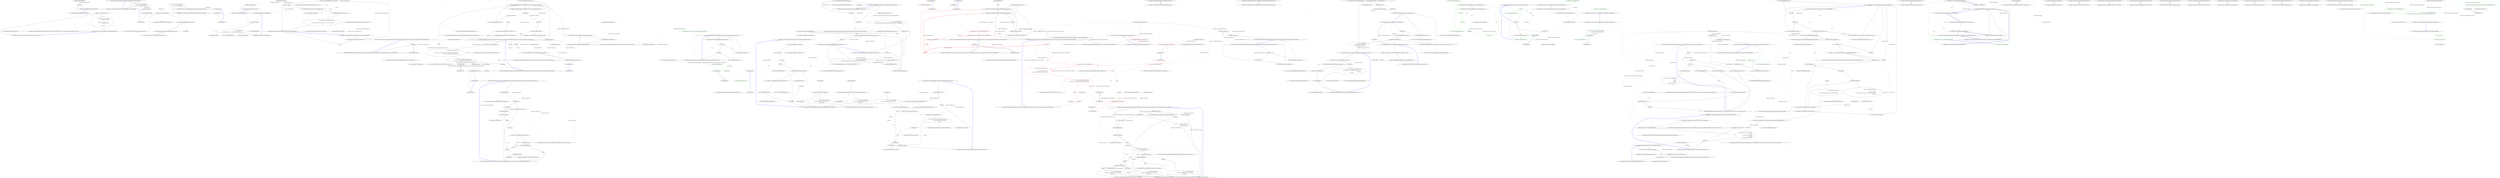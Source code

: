 digraph  {
n3 [label="HangFire.Web.Pages.JobDetailsPage", span=""];
n0 [cluster="HangFire.Web.Pages.JobDetailsPage.JobDetailsPage(string)", label="Entry HangFire.Web.Pages.JobDetailsPage.JobDetailsPage(string)", span="6-6"];
n1 [cluster="HangFire.Web.Pages.JobDetailsPage.JobDetailsPage(string)", label="JobId = jobId", span="8-8"];
n2 [cluster="HangFire.Web.Pages.JobDetailsPage.JobDetailsPage(string)", label="Exit HangFire.Web.Pages.JobDetailsPage.JobDetailsPage(string)", span="6-6"];
m3_8 [cluster="HangFire.Core.Tests.States.ProcessingStateFacts.Ctor_ThrowsAnException_WhenServerNameIsEmpty()", file="IStorageConnection.cs", label="Entry HangFire.Core.Tests.States.ProcessingStateFacts.Ctor_ThrowsAnException_WhenServerNameIsEmpty()", span="17-17"];
m3_9 [cluster="HangFire.Core.Tests.States.ProcessingStateFacts.Ctor_ThrowsAnException_WhenServerNameIsEmpty()", file="IStorageConnection.cs", label="Assert.Throws<ArgumentNullException>(\r\n                () => new ProcessingState(String.Empty))", span="19-20"];
m3_10 [cluster="HangFire.Core.Tests.States.ProcessingStateFacts.Ctor_ThrowsAnException_WhenServerNameIsEmpty()", file="IStorageConnection.cs", label="Exit HangFire.Core.Tests.States.ProcessingStateFacts.Ctor_ThrowsAnException_WhenServerNameIsEmpty()", span="17-17"];
m3_19 [cluster="HangFire.Core.Tests.States.ProcessingStateFacts.GetStateData_ReturnsCorrectData()", file="IStorageConnection.cs", label="Entry HangFire.Core.Tests.States.ProcessingStateFacts.GetStateData_ReturnsCorrectData()", span="31-31"];
m3_20 [cluster="HangFire.Core.Tests.States.ProcessingStateFacts.GetStateData_ReturnsCorrectData()", file="IStorageConnection.cs", label="var state = new ProcessingState(''Server1'')", span="33-33"];
m3_21 [cluster="HangFire.Core.Tests.States.ProcessingStateFacts.GetStateData_ReturnsCorrectData()", file="IStorageConnection.cs", label="DictionaryAssert.ContainsFollowingItems(\r\n                new Dictionary<string, string>\r\n                {\r\n                    { ''StartedAt'', ''<UtcNow timestamp>'' },\r\n                    { ''ServerName'', ''Server1'' },\r\n                },\r\n                state.Serialize())", span="35-41"];
m3_22 [cluster="HangFire.Core.Tests.States.ProcessingStateFacts.GetStateData_ReturnsCorrectData()", file="IStorageConnection.cs", label="Exit HangFire.Core.Tests.States.ProcessingStateFacts.GetStateData_ReturnsCorrectData()", span="31-31"];
m3_3 [cluster="Unk.>", file="IStorageConnection.cs", label="Entry Unk.>", span=""];
m3_23 [cluster="System.Collections.Generic.Dictionary<TKey, TValue>.Dictionary()", file="IStorageConnection.cs", label="Entry System.Collections.Generic.Dictionary<TKey, TValue>.Dictionary()", span="0-0"];
m3_24 [cluster="HangFire.States.ProcessingState.Serialize()", file="IStorageConnection.cs", label="Entry HangFire.States.ProcessingState.Serialize()", span="40-40"];
m3_25 [cluster="HangFire.Core.Tests.DictionaryAssert.ContainsFollowingItems(System.Collections.Generic.IDictionary<string, string>, System.Collections.Generic.IDictionary<string, string>)", file="IStorageConnection.cs", label="Entry HangFire.Core.Tests.DictionaryAssert.ContainsFollowingItems(System.Collections.Generic.IDictionary<string, string>, System.Collections.Generic.IDictionary<string, string>)", span="9-9"];
m3_14 [cluster="HangFire.Core.Tests.States.ProcessingStateFacts.StateName_IsCorrect()", file="IStorageConnection.cs", label="Entry HangFire.Core.Tests.States.ProcessingStateFacts.StateName_IsCorrect()", span="24-24"];
m3_15 [cluster="HangFire.Core.Tests.States.ProcessingStateFacts.StateName_IsCorrect()", file="IStorageConnection.cs", label="var state = new ProcessingState(''Server1'')", span="26-26"];
m3_16 [cluster="HangFire.Core.Tests.States.ProcessingStateFacts.StateName_IsCorrect()", file="IStorageConnection.cs", label="Assert.Equal(ProcessingState.StateName, state.Name)", span="27-27"];
m3_17 [cluster="HangFire.Core.Tests.States.ProcessingStateFacts.StateName_IsCorrect()", file="IStorageConnection.cs", label="Exit HangFire.Core.Tests.States.ProcessingStateFacts.StateName_IsCorrect()", span="24-24"];
m3_18 [cluster="Unk.Equal", file="IStorageConnection.cs", label="Entry Unk.Equal", span=""];
m3_7 [cluster="HangFire.States.ProcessingState.ProcessingState(string)", file="IStorageConnection.cs", label="Entry HangFire.States.ProcessingState.ProcessingState(string)", span="27-27"];
m3_11 [cluster="lambda expression", file="IStorageConnection.cs", label="Entry lambda expression", span="20-20"];
m3_4 [cluster="lambda expression", file="IStorageConnection.cs", label="Entry lambda expression", span="13-13"];
m3_5 [cluster="lambda expression", file="IStorageConnection.cs", label="new ProcessingState(null)", span="13-13"];
m3_6 [cluster="lambda expression", file="IStorageConnection.cs", label="Exit lambda expression", span="13-13"];
m3_12 [cluster="lambda expression", file="IStorageConnection.cs", label="new ProcessingState(String.Empty)", span="20-20"];
m3_13 [cluster="lambda expression", file="IStorageConnection.cs", label="Exit lambda expression", span="20-20"];
m3_0 [cluster="HangFire.Core.Tests.States.ProcessingStateFacts.Ctor_ThrowsAnException_WhenServerNameIsNull()", file="IStorageConnection.cs", label="Entry HangFire.Core.Tests.States.ProcessingStateFacts.Ctor_ThrowsAnException_WhenServerNameIsNull()", span="10-10"];
m3_1 [cluster="HangFire.Core.Tests.States.ProcessingStateFacts.Ctor_ThrowsAnException_WhenServerNameIsNull()", file="IStorageConnection.cs", label="Assert.Throws<ArgumentNullException>(\r\n                () => new ProcessingState(null))", span="12-13"];
m3_2 [cluster="HangFire.Core.Tests.States.ProcessingStateFacts.Ctor_ThrowsAnException_WhenServerNameIsNull()", file="IStorageConnection.cs", label="Exit HangFire.Core.Tests.States.ProcessingStateFacts.Ctor_ThrowsAnException_WhenServerNameIsNull()", span="10-10"];
m7_12 [cluster="HangFire.Common.States.StateChangingContext.GetJobParameter<T>(string)", file="RedisConnection.cs", label="Entry HangFire.Common.States.StateChangingContext.GetJobParameter<T>(string)", span="63-63"];
m7_15 [cluster="HangFire.Common.States.StateChangingContext.SetJobParameter<T>(string, T)", file="RedisConnection.cs", label="Entry HangFire.Common.States.StateChangingContext.SetJobParameter<T>(string, T)", span="58-58"];
m7_0 [cluster="HangFire.Filters.RetryAttribute.RetryAttribute()", file="RedisConnection.cs", label="Entry HangFire.Filters.RetryAttribute.RetryAttribute()", span="28-28"];
m7_1 [cluster="HangFire.Filters.RetryAttribute.RetryAttribute()", file="RedisConnection.cs", label="Attempts = DefaultRetryAttempts", span="30-30"];
m7_2 [cluster="HangFire.Filters.RetryAttribute.RetryAttribute()", file="RedisConnection.cs", label="Exit HangFire.Filters.RetryAttribute.RetryAttribute()", span="28-28"];
m7_16 [cluster="HangFire.States.ScheduledState.ScheduledState(System.DateTime)", file="RedisConnection.cs", label="Entry HangFire.States.ScheduledState.ScheduledState(System.DateTime)", span="28-28"];
m7_17 [cluster="string.Format(string, object, object)", file="RedisConnection.cs", label="Entry string.Format(string, object, object)", span="0-0"];
m7_14 [cluster="System.DateTime.AddSeconds(double)", file="RedisConnection.cs", label="Entry System.DateTime.AddSeconds(double)", span="0-0"];
m7_23 [cluster="System.Random.Next(int)", file="RedisConnection.cs", label="Entry System.Random.Next(int)", span="0-0"];
m7_21 [cluster="System.Random.Random()", file="RedisConnection.cs", label="Entry System.Random.Random()", span="0-0"];
m7_24 [cluster="System.Math.Round(double)", file="RedisConnection.cs", label="Entry System.Math.Round(double)", span="0-0"];
m7_13 [cluster="HangFire.Filters.RetryAttribute.SecondsToDelay(long)", file="RedisConnection.cs", label="Entry HangFire.Filters.RetryAttribute.SecondsToDelay(long)", span="72-72"];
m7_18 [cluster="HangFire.Filters.RetryAttribute.SecondsToDelay(long)", file="RedisConnection.cs", label="var random = new Random()", span="74-74"];
m7_19 [cluster="HangFire.Filters.RetryAttribute.SecondsToDelay(long)", file="RedisConnection.cs", label="return (int)Math.Round(\r\n                Math.Pow(retryCount, 4) + 15 + (random.Next(30) * (retryCount + 1)));", span="75-76"];
m7_20 [cluster="HangFire.Filters.RetryAttribute.SecondsToDelay(long)", file="RedisConnection.cs", label="Exit HangFire.Filters.RetryAttribute.SecondsToDelay(long)", span="72-72"];
m7_22 [cluster="System.Math.Pow(double, double)", file="RedisConnection.cs", label="Entry System.Math.Pow(double, double)", span="0-0"];
m7_3 [cluster="HangFire.Filters.RetryAttribute.OnStateChanging(HangFire.Common.States.StateChangingContext)", file="RedisConnection.cs", label="Entry HangFire.Filters.RetryAttribute.OnStateChanging(HangFire.Common.States.StateChangingContext)", span="46-46"];
m7_4 [cluster="HangFire.Filters.RetryAttribute.OnStateChanging(HangFire.Common.States.StateChangingContext)", file="RedisConnection.cs", label="context.CandidateState.Name != FailedState.StateName", span="48-48"];
m7_6 [cluster="HangFire.Filters.RetryAttribute.OnStateChanging(HangFire.Common.States.StateChangingContext)", file="RedisConnection.cs", label="var retryCount = context.GetJobParameter<int>(''RetryCount'')", span="54-54"];
m7_9 [cluster="HangFire.Filters.RetryAttribute.OnStateChanging(HangFire.Common.States.StateChangingContext)", file="RedisConnection.cs", label="context.SetJobParameter(''RetryCount'', retryCount + 1)", span="60-60"];
m7_10 [cluster="HangFire.Filters.RetryAttribute.OnStateChanging(HangFire.Common.States.StateChangingContext)", file="RedisConnection.cs", label="context.CandidateState = new ScheduledState(delay)\r\n                {\r\n                    Reason = String.Format(''Retry attempt {0} of {1}'', retryCount + 1, Attempts)\r\n                }", span="64-67"];
m7_5 [cluster="HangFire.Filters.RetryAttribute.OnStateChanging(HangFire.Common.States.StateChangingContext)", file="RedisConnection.cs", label="return;", span="51-51"];
m7_7 [cluster="HangFire.Filters.RetryAttribute.OnStateChanging(HangFire.Common.States.StateChangingContext)", file="RedisConnection.cs", label="retryCount < Attempts", span="56-56"];
m7_8 [cluster="HangFire.Filters.RetryAttribute.OnStateChanging(HangFire.Common.States.StateChangingContext)", file="RedisConnection.cs", label="var delay = DateTime.UtcNow.AddSeconds(SecondsToDelay(retryCount))", span="58-58"];
m7_11 [cluster="HangFire.Filters.RetryAttribute.OnStateChanging(HangFire.Common.States.StateChangingContext)", file="RedisConnection.cs", label="Exit HangFire.Filters.RetryAttribute.OnStateChanging(HangFire.Common.States.StateChangingContext)", span="46-46"];
m7_25 [file="RedisConnection.cs", label="HangFire.Filters.RetryAttribute", span=""];
m8_31 [cluster="System.ArgumentNullException.ArgumentNullException(string)", file="RedisProcessingJob.cs", label="Entry System.ArgumentNullException.ArgumentNullException(string)", span="0-0"];
m8_8 [cluster="lambda expression", file="RedisProcessingJob.cs", label="Entry lambda expression", span="42-42"];
m8_35 [cluster="Hangfire.Client.DefaultJobCreationProcess.InvokeExceptionFilters(Hangfire.Client.ClientExceptionContext, System.Collections.Generic.IEnumerable<Hangfire.Client.IClientExceptionFilter>)", file="RedisProcessingJob.cs", label="Entry Hangfire.Client.DefaultJobCreationProcess.InvokeExceptionFilters(Hangfire.Client.ClientExceptionContext, System.Collections.Generic.IEnumerable<Hangfire.Client.IClientExceptionFilter>)", span="132-132"];
m8_80 [cluster="Hangfire.Client.DefaultJobCreationProcess.InvokeExceptionFilters(Hangfire.Client.ClientExceptionContext, System.Collections.Generic.IEnumerable<Hangfire.Client.IClientExceptionFilter>)", file="RedisProcessingJob.cs", label="filters.Reverse()", span="135-135"];
m8_81 [cluster="Hangfire.Client.DefaultJobCreationProcess.InvokeExceptionFilters(Hangfire.Client.ClientExceptionContext, System.Collections.Generic.IEnumerable<Hangfire.Client.IClientExceptionFilter>)", file="RedisProcessingJob.cs", label="filter.OnClientException(context)", span="137-137"];
m8_82 [cluster="Hangfire.Client.DefaultJobCreationProcess.InvokeExceptionFilters(Hangfire.Client.ClientExceptionContext, System.Collections.Generic.IEnumerable<Hangfire.Client.IClientExceptionFilter>)", file="RedisProcessingJob.cs", label="Exit Hangfire.Client.DefaultJobCreationProcess.InvokeExceptionFilters(Hangfire.Client.ClientExceptionContext, System.Collections.Generic.IEnumerable<Hangfire.Client.IClientExceptionFilter>)", span="132-132"];
m8_46 [cluster="System.Collections.Generic.IEnumerable<TSource>.Reverse<TSource>()", file="RedisProcessingJob.cs", label="Entry System.Collections.Generic.IEnumerable<TSource>.Reverse<TSource>()", span="0-0"];
m8_0 [cluster="HangFire.Redis.RedisProcessingJob.RedisProcessingJob(string, string)", file="RedisProcessingJob.cs", label="Entry HangFire.Redis.RedisProcessingJob.RedisProcessingJob(string, string)", span="23-23"];
m8_1 [cluster="HangFire.Redis.RedisProcessingJob.RedisProcessingJob(string, string)", file="RedisProcessingJob.cs", label="jobId == null", span="25-25"];
m8_3 [cluster="HangFire.Redis.RedisProcessingJob.RedisProcessingJob(string, string)", file="RedisProcessingJob.cs", label="queue == null", span="26-26"];
m8_5 [cluster="Hangfire.Client.DefaultJobCreationProcess.DefaultJobCreationProcess(System.Collections.Generic.IEnumerable<object>)", file="RedisProcessingJob.cs", label="Entry Hangfire.Client.DefaultJobCreationProcess.DefaultJobCreationProcess(System.Collections.Generic.IEnumerable<object>)", span="39-39"];
m8_6 [cluster="Hangfire.Client.DefaultJobCreationProcess.DefaultJobCreationProcess(System.Collections.Generic.IEnumerable<object>)", color=green, community=0, file="RedisProcessingJob.cs", label="1: _getFiltersThunk = jd => filters.Select(f => new JobFilter(f, JobFilterScope.Type, null))", span="42-42"];
m8_2 [cluster="HangFire.Redis.RedisProcessingJob.RedisProcessingJob(string, string)", file="RedisProcessingJob.cs", label="throw new ArgumentNullException(''jobId'');", span="25-25"];
m8_4 [cluster="HangFire.Redis.RedisProcessingJob.RedisProcessingJob(string, string)", file="RedisProcessingJob.cs", label="throw new ArgumentNullException(''queue'');", span="26-26"];
m8_7 [cluster="Hangfire.Client.DefaultJobCreationProcess.DefaultJobCreationProcess(System.Collections.Generic.IEnumerable<object>)", file="RedisProcessingJob.cs", label="Exit Hangfire.Client.DefaultJobCreationProcess.DefaultJobCreationProcess(System.Collections.Generic.IEnumerable<object>)", span="39-39"];
m8_16 [cluster="Hangfire.Client.DefaultJobCreationProcess.Run(Hangfire.Client.CreateContext, Hangfire.Client.IJobCreator)", file="RedisProcessingJob.cs", label="Entry Hangfire.Client.DefaultJobCreationProcess.Run(Hangfire.Client.CreateContext, Hangfire.Client.IJobCreator)", span="45-45"];
m8_21 [cluster="Hangfire.Client.DefaultJobCreationProcess.Run(Hangfire.Client.CreateContext, Hangfire.Client.IJobCreator)", file="RedisProcessingJob.cs", label="var filterInfo = GetFilters(context.Job)", span="50-50"];
m8_19 [cluster="Hangfire.Client.DefaultJobCreationProcess.Run(Hangfire.Client.CreateContext, Hangfire.Client.IJobCreator)", file="RedisProcessingJob.cs", label="creator == null", span="48-48"];
m8_22 [cluster="Hangfire.Client.DefaultJobCreationProcess.Run(Hangfire.Client.CreateContext, Hangfire.Client.IJobCreator)", file="RedisProcessingJob.cs", label="var createdContext = CreateWithFilters(context, creator, filterInfo.ClientFilters)", span="54-54"];
m8_26 [cluster="Hangfire.Client.DefaultJobCreationProcess.Run(Hangfire.Client.CreateContext, Hangfire.Client.IJobCreator)", file="RedisProcessingJob.cs", label="InvokeExceptionFilters(exceptionContext, filterInfo.ClientExceptionFilters)", span="61-61"];
m8_17 [cluster="Hangfire.Client.DefaultJobCreationProcess.Run(Hangfire.Client.CreateContext, Hangfire.Client.IJobCreator)", file="RedisProcessingJob.cs", label="context == null", span="47-47"];
m8_25 [cluster="Hangfire.Client.DefaultJobCreationProcess.Run(Hangfire.Client.CreateContext, Hangfire.Client.IJobCreator)", file="RedisProcessingJob.cs", label="var exceptionContext = new ClientExceptionContext(context, ex)", span="59-59"];
m8_20 [cluster="Hangfire.Client.DefaultJobCreationProcess.Run(Hangfire.Client.CreateContext, Hangfire.Client.IJobCreator)", file="RedisProcessingJob.cs", label="throw new ArgumentNullException(''creator'');", span="48-48"];
m8_23 [cluster="Hangfire.Client.DefaultJobCreationProcess.Run(Hangfire.Client.CreateContext, Hangfire.Client.IJobCreator)", file="RedisProcessingJob.cs", label="return createdContext.JobId;", span="55-55"];
m8_27 [cluster="Hangfire.Client.DefaultJobCreationProcess.Run(Hangfire.Client.CreateContext, Hangfire.Client.IJobCreator)", file="RedisProcessingJob.cs", label="!exceptionContext.ExceptionHandled", span="62-62"];
m8_18 [cluster="Hangfire.Client.DefaultJobCreationProcess.Run(Hangfire.Client.CreateContext, Hangfire.Client.IJobCreator)", file="RedisProcessingJob.cs", label="throw new ArgumentNullException(''context'');", span="47-47"];
m8_28 [cluster="Hangfire.Client.DefaultJobCreationProcess.Run(Hangfire.Client.CreateContext, Hangfire.Client.IJobCreator)", file="RedisProcessingJob.cs", label="throw;", span="64-64"];
m8_29 [cluster="Hangfire.Client.DefaultJobCreationProcess.Run(Hangfire.Client.CreateContext, Hangfire.Client.IJobCreator)", file="RedisProcessingJob.cs", label="return null;", span="67-67"];
m8_24 [cluster="Hangfire.Client.DefaultJobCreationProcess.Run(Hangfire.Client.CreateContext, Hangfire.Client.IJobCreator)", file="RedisProcessingJob.cs", label=Exception, span="57-57"];
m8_30 [cluster="Hangfire.Client.DefaultJobCreationProcess.Run(Hangfire.Client.CreateContext, Hangfire.Client.IJobCreator)", file="RedisProcessingJob.cs", label="Exit Hangfire.Client.DefaultJobCreationProcess.Run(Hangfire.Client.CreateContext, Hangfire.Client.IJobCreator)", span="45-45"];
m8_39 [cluster="System.Func<T, TResult>.Invoke(T)", file="RedisProcessingJob.cs", label="Entry System.Func<T, TResult>.Invoke(T)", span="0-0"];
m8_79 [cluster="Hangfire.Client.IClientFilter.OnCreated(Hangfire.Client.CreatedContext)", file="RedisProcessingJob.cs", label="Entry Hangfire.Client.IClientFilter.OnCreated(Hangfire.Client.CreatedContext)", span="33-33"];
m8_48 [cluster="Unk.thunk", file="RedisProcessingJob.cs", label="Entry Unk.thunk", span=""];
m8_45 [cluster="Hangfire.Client.CreatingContext.CreatingContext(Hangfire.Client.CreateContext)", file="RedisProcessingJob.cs", label="Entry Hangfire.Client.CreatingContext.CreatingContext(Hangfire.Client.CreateContext)", span="32-32"];
m8_47 [cluster="Unk.Aggregate", file="RedisProcessingJob.cs", label="Entry Unk.Aggregate", span=""];
m8_77 [cluster="Hangfire.Client.IClientFilter.OnCreating(Hangfire.Client.CreatingContext)", file="RedisProcessingJob.cs", label="Entry Hangfire.Client.IClientFilter.OnCreating(Hangfire.Client.CreatingContext)", span="27-27"];
m8_53 [cluster="Hangfire.Client.IJobCreator.CreateJob(Hangfire.Common.Job, System.Collections.Generic.IDictionary<string, string>, Hangfire.States.IState)", file="RedisProcessingJob.cs", label="Entry Hangfire.Client.IJobCreator.CreateJob(Hangfire.Common.Job, System.Collections.Generic.IDictionary<string, string>, Hangfire.States.IState)", span="24-24"];
m8_83 [cluster="Hangfire.Client.IClientExceptionFilter.OnClientException(Hangfire.Client.ClientExceptionContext)", file="RedisProcessingJob.cs", label="Entry Hangfire.Client.IClientExceptionFilter.OnClientException(Hangfire.Client.ClientExceptionContext)", span="27-27"];
m8_54 [cluster="Hangfire.Client.CreatedContext.CreatedContext(Hangfire.Client.CreateContext, string, bool, System.Exception)", file="RedisProcessingJob.cs", label="Entry Hangfire.Client.CreatedContext.CreatedContext(Hangfire.Client.CreateContext, string, bool, System.Exception)", span="27-27"];
m8_57 [cluster="lambda expression", file="RedisProcessingJob.cs", label="Entry lambda expression", span="89-89"];
m8_9 [cluster="lambda expression", color=green, community=0, file="RedisProcessingJob.cs", label="1: HangFire.Redis.RedisProcessingJob", span=""];
m8_10 [cluster="lambda expression", file="RedisProcessingJob.cs", label="Exit lambda expression", span="42-42"];
m8_12 [cluster="lambda expression", file="RedisProcessingJob.cs", label="Entry lambda expression", span="42-42"];
m8_13 [cluster="lambda expression", color=green, community=0, file="RedisProcessingJob.cs", label="0: new JobFilter(f, JobFilterScope.Type, null)", span="42-42"];
m8_14 [cluster="lambda expression", file="RedisProcessingJob.cs", label="Exit lambda expression", span="42-42"];
m8_50 [cluster="lambda expression", file="RedisProcessingJob.cs", label="var jobId = creator.CreateJob(context.Job, preContext.Parameters, context.InitialState)", span="84-84"];
m8_51 [cluster="lambda expression", file="RedisProcessingJob.cs", label="return new CreatedContext(context, jobId, false, null);", span="85-85"];
m8_58 [cluster="lambda expression", file="RedisProcessingJob.cs", label="InvokeClientFilter(filter, preContext, next)", span="89-89"];
m8_49 [cluster="lambda expression", file="RedisProcessingJob.cs", label="Entry lambda expression", span="82-86"];
m8_52 [cluster="lambda expression", file="RedisProcessingJob.cs", label="Exit lambda expression", span="82-86"];
m8_55 [cluster="lambda expression", file="RedisProcessingJob.cs", label="Entry lambda expression", span="89-89"];
m8_59 [cluster="lambda expression", file="RedisProcessingJob.cs", label="Exit lambda expression", span="89-89"];
m8_56 [cluster="lambda expression", file="RedisProcessingJob.cs", label="Exit lambda expression", span="89-89"];
m8_11 [cluster="Unk.Select", file="RedisProcessingJob.cs", label="Entry Unk.Select", span=""];
m8_32 [cluster="Hangfire.Client.DefaultJobCreationProcess.GetFilters(Hangfire.Common.Job)", file="RedisProcessingJob.cs", label="Entry Hangfire.Client.DefaultJobCreationProcess.GetFilters(Hangfire.Common.Job)", span="71-71"];
m8_36 [cluster="Hangfire.Client.DefaultJobCreationProcess.GetFilters(Hangfire.Common.Job)", file="RedisProcessingJob.cs", label="return new JobFilterInfo(_getFiltersThunk(job));", span="73-73"];
m8_37 [cluster="Hangfire.Client.DefaultJobCreationProcess.GetFilters(Hangfire.Common.Job)", file="RedisProcessingJob.cs", label="Exit Hangfire.Client.DefaultJobCreationProcess.GetFilters(Hangfire.Common.Job)", span="71-71"];
m8_34 [cluster="Hangfire.Client.ClientExceptionContext.ClientExceptionContext(Hangfire.Client.CreateContext, System.Exception)", file="RedisProcessingJob.cs", label="Entry Hangfire.Client.ClientExceptionContext.ClientExceptionContext(Hangfire.Client.CreateContext, System.Exception)", span="26-26"];
m8_33 [cluster="Hangfire.Client.DefaultJobCreationProcess.CreateWithFilters(Hangfire.Client.CreateContext, Hangfire.Client.IJobCreator, System.Collections.Generic.IEnumerable<Hangfire.Client.IClientFilter>)", file="RedisProcessingJob.cs", label="Entry Hangfire.Client.DefaultJobCreationProcess.CreateWithFilters(Hangfire.Client.CreateContext, Hangfire.Client.IJobCreator, System.Collections.Generic.IEnumerable<Hangfire.Client.IClientFilter>)", span="76-76"];
m8_40 [cluster="Hangfire.Client.DefaultJobCreationProcess.CreateWithFilters(Hangfire.Client.CreateContext, Hangfire.Client.IJobCreator, System.Collections.Generic.IEnumerable<Hangfire.Client.IClientFilter>)", file="RedisProcessingJob.cs", label="var preContext = new CreatingContext(context)", span="81-81"];
m8_41 [cluster="Hangfire.Client.DefaultJobCreationProcess.CreateWithFilters(Hangfire.Client.CreateContext, Hangfire.Client.IJobCreator, System.Collections.Generic.IEnumerable<Hangfire.Client.IClientFilter>)", file="RedisProcessingJob.cs", label="Func<CreatedContext> continuation = () =>\r\n            {\r\n                var jobId = creator.CreateJob(context.Job, preContext.Parameters, context.InitialState);\r\n                return new CreatedContext(context, jobId, false, null);\r\n            }", span="82-86"];
m8_42 [cluster="Hangfire.Client.DefaultJobCreationProcess.CreateWithFilters(Hangfire.Client.CreateContext, Hangfire.Client.IJobCreator, System.Collections.Generic.IEnumerable<Hangfire.Client.IClientFilter>)", file="RedisProcessingJob.cs", label="var thunk = filters.Reverse().Aggregate(continuation,\r\n                (next, filter) => () => InvokeClientFilter(filter, preContext, next))", span="88-89"];
m8_43 [cluster="Hangfire.Client.DefaultJobCreationProcess.CreateWithFilters(Hangfire.Client.CreateContext, Hangfire.Client.IJobCreator, System.Collections.Generic.IEnumerable<Hangfire.Client.IClientFilter>)", file="RedisProcessingJob.cs", label="return thunk();", span="91-91"];
m8_44 [cluster="Hangfire.Client.DefaultJobCreationProcess.CreateWithFilters(Hangfire.Client.CreateContext, Hangfire.Client.IJobCreator, System.Collections.Generic.IEnumerable<Hangfire.Client.IClientFilter>)", file="RedisProcessingJob.cs", label="Exit Hangfire.Client.DefaultJobCreationProcess.CreateWithFilters(Hangfire.Client.CreateContext, Hangfire.Client.IJobCreator, System.Collections.Generic.IEnumerable<Hangfire.Client.IClientFilter>)", span="76-76"];
m8_60 [cluster="Hangfire.Client.DefaultJobCreationProcess.InvokeClientFilter(Hangfire.Client.IClientFilter, Hangfire.Client.CreatingContext, System.Func<Hangfire.Client.CreatedContext>)", file="RedisProcessingJob.cs", label="Entry Hangfire.Client.DefaultJobCreationProcess.InvokeClientFilter(Hangfire.Client.IClientFilter, Hangfire.Client.CreatingContext, System.Func<Hangfire.Client.CreatedContext>)", span="94-94"];
m8_63 [cluster="Hangfire.Client.DefaultJobCreationProcess.InvokeClientFilter(Hangfire.Client.IClientFilter, Hangfire.Client.CreatingContext, System.Func<Hangfire.Client.CreatedContext>)", file="RedisProcessingJob.cs", label="return new CreatedContext(preContext, null, true, null);", span="102-102"];
m8_69 [cluster="Hangfire.Client.DefaultJobCreationProcess.InvokeClientFilter(Hangfire.Client.IClientFilter, Hangfire.Client.CreatingContext, System.Func<Hangfire.Client.CreatedContext>)", file="RedisProcessingJob.cs", label="postContext = new CreatedContext(preContext, null, false, ex)", span="114-114"];
m8_61 [cluster="Hangfire.Client.DefaultJobCreationProcess.InvokeClientFilter(Hangfire.Client.IClientFilter, Hangfire.Client.CreatingContext, System.Func<Hangfire.Client.CreatedContext>)", file="RedisProcessingJob.cs", label="filter.OnCreating(preContext)", span="99-99"];
m8_62 [cluster="Hangfire.Client.DefaultJobCreationProcess.InvokeClientFilter(Hangfire.Client.IClientFilter, Hangfire.Client.CreatingContext, System.Func<Hangfire.Client.CreatedContext>)", file="RedisProcessingJob.cs", label="preContext.Canceled", span="100-100"];
m8_66 [cluster="Hangfire.Client.DefaultJobCreationProcess.InvokeClientFilter(Hangfire.Client.IClientFilter, Hangfire.Client.CreatingContext, System.Func<Hangfire.Client.CreatedContext>)", file="RedisProcessingJob.cs", label="postContext = continuation()", span="109-109"];
m8_70 [cluster="Hangfire.Client.DefaultJobCreationProcess.InvokeClientFilter(Hangfire.Client.IClientFilter, Hangfire.Client.CreatingContext, System.Func<Hangfire.Client.CreatedContext>)", file="RedisProcessingJob.cs", label="filter.OnCreated(postContext)", span="116-116"];
m8_74 [cluster="Hangfire.Client.DefaultJobCreationProcess.InvokeClientFilter(Hangfire.Client.IClientFilter, Hangfire.Client.CreatingContext, System.Func<Hangfire.Client.CreatedContext>)", file="RedisProcessingJob.cs", label="filter.OnCreated(postContext)", span="126-126"];
m8_68 [cluster="Hangfire.Client.DefaultJobCreationProcess.InvokeClientFilter(Hangfire.Client.IClientFilter, Hangfire.Client.CreatingContext, System.Func<Hangfire.Client.CreatedContext>)", file="RedisProcessingJob.cs", label="wasError = true", span="113-113"];
m8_71 [cluster="Hangfire.Client.DefaultJobCreationProcess.InvokeClientFilter(Hangfire.Client.IClientFilter, Hangfire.Client.CreatingContext, System.Func<Hangfire.Client.CreatedContext>)", file="RedisProcessingJob.cs", label="!postContext.ExceptionHandled", span="118-118"];
m8_75 [cluster="Hangfire.Client.DefaultJobCreationProcess.InvokeClientFilter(Hangfire.Client.IClientFilter, Hangfire.Client.CreatingContext, System.Func<Hangfire.Client.CreatedContext>)", file="RedisProcessingJob.cs", label="return postContext;", span="129-129"];
m8_72 [cluster="Hangfire.Client.DefaultJobCreationProcess.InvokeClientFilter(Hangfire.Client.IClientFilter, Hangfire.Client.CreatingContext, System.Func<Hangfire.Client.CreatedContext>)", file="RedisProcessingJob.cs", label="throw;", span="120-120"];
m8_64 [cluster="Hangfire.Client.DefaultJobCreationProcess.InvokeClientFilter(Hangfire.Client.IClientFilter, Hangfire.Client.CreatingContext, System.Func<Hangfire.Client.CreatedContext>)", file="RedisProcessingJob.cs", label="var wasError = false", span="105-105"];
m8_65 [cluster="Hangfire.Client.DefaultJobCreationProcess.InvokeClientFilter(Hangfire.Client.IClientFilter, Hangfire.Client.CreatingContext, System.Func<Hangfire.Client.CreatedContext>)", file="RedisProcessingJob.cs", label="CreatedContext postContext", span="106-106"];
m8_67 [cluster="Hangfire.Client.DefaultJobCreationProcess.InvokeClientFilter(Hangfire.Client.IClientFilter, Hangfire.Client.CreatingContext, System.Func<Hangfire.Client.CreatedContext>)", file="RedisProcessingJob.cs", label=Exception, span="111-111"];
m8_73 [cluster="Hangfire.Client.DefaultJobCreationProcess.InvokeClientFilter(Hangfire.Client.IClientFilter, Hangfire.Client.CreatingContext, System.Func<Hangfire.Client.CreatedContext>)", file="RedisProcessingJob.cs", label="!wasError", span="124-124"];
m8_76 [cluster="Hangfire.Client.DefaultJobCreationProcess.InvokeClientFilter(Hangfire.Client.IClientFilter, Hangfire.Client.CreatingContext, System.Func<Hangfire.Client.CreatedContext>)", file="RedisProcessingJob.cs", label="Exit Hangfire.Client.DefaultJobCreationProcess.InvokeClientFilter(Hangfire.Client.IClientFilter, Hangfire.Client.CreatingContext, System.Func<Hangfire.Client.CreatedContext>)", span="94-94"];
m8_38 [cluster="Hangfire.Common.JobFilterInfo.JobFilterInfo(System.Collections.Generic.IEnumerable<Hangfire.Common.JobFilter>)", file="RedisProcessingJob.cs", label="Entry Hangfire.Common.JobFilterInfo.JobFilterInfo(System.Collections.Generic.IEnumerable<Hangfire.Common.JobFilter>)", span="40-40"];
m8_15 [cluster="Hangfire.Common.JobFilter.JobFilter(object, Hangfire.Common.JobFilterScope, int?)", file="RedisProcessingJob.cs", label="Entry Hangfire.Common.JobFilter.JobFilter(object, Hangfire.Common.JobFilterScope, int?)", span="38-38"];
m8_78 [cluster="System.Func<TResult>.Invoke()", file="RedisProcessingJob.cs", label="Entry System.Func<TResult>.Invoke()", span="0-0"];
m8_84 [file="RedisProcessingJob.cs", label="Hangfire.Client.DefaultJobCreationProcess", span=""];
m8_85 [file="RedisProcessingJob.cs", label="System.Collections.Generic.IEnumerable<object>", span=""];
m8_86 [file="RedisProcessingJob.cs", label="Hangfire.Client.CreateContext", span=""];
m8_87 [file="RedisProcessingJob.cs", label="Hangfire.Client.IJobCreator", span=""];
m8_88 [file="RedisProcessingJob.cs", label=preContext, span=""];
m8_89 [file="RedisProcessingJob.cs", label="System.Func<Hangfire.Client.CreatedContext>", span=""];
m8_90 [file="RedisProcessingJob.cs", label="Hangfire.Client.IClientFilter", span=""];
m9_11 [cluster="System.ArgumentNullException.ArgumentNullException(string)", file="RedisProcessingJobFacts.cs", label="Entry System.ArgumentNullException.ArgumentNullException(string)", span="0-0"];
m9_29 [cluster="Hangfire.JobActivatorScope.Resolve(System.Type)", file="RedisProcessingJobFacts.cs", label="Entry Hangfire.JobActivatorScope.Resolve(System.Type)", span="36-36"];
m9_73 [cluster="System.Collections.Generic.Dictionary<TKey, TValue>.ContainsKey(TKey)", file="RedisProcessingJobFacts.cs", label="Entry System.Collections.Generic.Dictionary<TKey, TValue>.ContainsKey(TKey)", span="0-0"];
m9_74 [cluster="System.Func<T, TResult>.Invoke(T)", file="RedisProcessingJobFacts.cs", label="Entry System.Func<T, TResult>.Invoke(T)", span="0-0"];
m9_26 [cluster="Hangfire.JobActivatorContext.JobActivatorContext(Hangfire.Storage.IStorageConnection, Hangfire.BackgroundJob, Hangfire.IJobCancellationToken)", file="RedisProcessingJobFacts.cs", label="Entry Hangfire.JobActivatorContext.JobActivatorContext(Hangfire.Storage.IStorageConnection, Hangfire.BackgroundJob, Hangfire.IJobCancellationToken)", span="25-25"];
m9_12 [cluster="Unk.nameof", file="RedisProcessingJobFacts.cs", label="Entry Unk.nameof", span=""];
m9_30 [cluster="Hangfire.Server.CoreBackgroundJobPerformer.SubstituteArguments(Hangfire.Server.PerformContext)", file="RedisProcessingJobFacts.cs", label="Entry Hangfire.Server.CoreBackgroundJobPerformer.SubstituteArguments(Hangfire.Server.PerformContext)", span="134-134"];
m9_58 [cluster="Hangfire.Server.CoreBackgroundJobPerformer.SubstituteArguments(Hangfire.Server.PerformContext)", file="RedisProcessingJobFacts.cs", label="context.BackgroundJob.Job == null", span="136-136"];
m9_60 [cluster="Hangfire.Server.CoreBackgroundJobPerformer.SubstituteArguments(Hangfire.Server.PerformContext)", file="RedisProcessingJobFacts.cs", label="var parameters = context.BackgroundJob.Job.Method.GetParameters()", span="141-141"];
m9_61 [cluster="Hangfire.Server.CoreBackgroundJobPerformer.SubstituteArguments(Hangfire.Server.PerformContext)", file="RedisProcessingJobFacts.cs", label="var result = new List<object>(context.BackgroundJob.Job.Args.Count)", span="142-142"];
m9_65 [cluster="Hangfire.Server.CoreBackgroundJobPerformer.SubstituteArguments(Hangfire.Server.PerformContext)", file="RedisProcessingJobFacts.cs", label="var argument = context.BackgroundJob.Job.Args[i]", span="147-147"];
m9_66 [cluster="Hangfire.Server.CoreBackgroundJobPerformer.SubstituteArguments(Hangfire.Server.PerformContext)", file="RedisProcessingJobFacts.cs", label="var value = Substitutions.ContainsKey(parameter.ParameterType) \r\n                    ? Substitutions[parameter.ParameterType](context) \r\n                    : argument", span="149-151"];
m9_59 [cluster="Hangfire.Server.CoreBackgroundJobPerformer.SubstituteArguments(Hangfire.Server.PerformContext)", file="RedisProcessingJobFacts.cs", label="return null;", span="138-138"];
m9_63 [cluster="Hangfire.Server.CoreBackgroundJobPerformer.SubstituteArguments(Hangfire.Server.PerformContext)", file="RedisProcessingJobFacts.cs", label="i < parameters.Length", span="144-144"];
m9_64 [cluster="Hangfire.Server.CoreBackgroundJobPerformer.SubstituteArguments(Hangfire.Server.PerformContext)", file="RedisProcessingJobFacts.cs", label="var parameter = parameters[i]", span="146-146"];
m9_62 [cluster="Hangfire.Server.CoreBackgroundJobPerformer.SubstituteArguments(Hangfire.Server.PerformContext)", file="RedisProcessingJobFacts.cs", label="var i = 0", span="144-144"];
m9_67 [cluster="Hangfire.Server.CoreBackgroundJobPerformer.SubstituteArguments(Hangfire.Server.PerformContext)", file="RedisProcessingJobFacts.cs", label="result.Add(value)", span="153-153"];
m9_69 [cluster="Hangfire.Server.CoreBackgroundJobPerformer.SubstituteArguments(Hangfire.Server.PerformContext)", file="RedisProcessingJobFacts.cs", label="return result.ToArray();", span="156-156"];
m9_68 [cluster="Hangfire.Server.CoreBackgroundJobPerformer.SubstituteArguments(Hangfire.Server.PerformContext)", file="RedisProcessingJobFacts.cs", label="i++", span="144-144"];
m9_70 [cluster="Hangfire.Server.CoreBackgroundJobPerformer.SubstituteArguments(Hangfire.Server.PerformContext)", file="RedisProcessingJobFacts.cs", label="Exit Hangfire.Server.CoreBackgroundJobPerformer.SubstituteArguments(Hangfire.Server.PerformContext)", span="134-134"];
m9_27 [cluster="Hangfire.JobActivator.BeginScope(Hangfire.JobActivatorContext)", file="RedisProcessingJobFacts.cs", label="Entry Hangfire.JobActivator.BeginScope(Hangfire.JobActivatorContext)", span="56-56"];
m9_6 [cluster="Hangfire.Server.CoreBackgroundJobPerformer.CoreBackgroundJobPerformer(Hangfire.JobActivator)", file="RedisProcessingJobFacts.cs", label="Entry Hangfire.Server.CoreBackgroundJobPerformer.CoreBackgroundJobPerformer(Hangfire.JobActivator)", span="36-36"];
m9_7 [cluster="Hangfire.Server.CoreBackgroundJobPerformer.CoreBackgroundJobPerformer(Hangfire.JobActivator)", file="RedisProcessingJobFacts.cs", label="activator == null", span="38-38"];
m9_8 [cluster="Hangfire.Server.CoreBackgroundJobPerformer.CoreBackgroundJobPerformer(Hangfire.JobActivator)", file="RedisProcessingJobFacts.cs", label="throw new ArgumentNullException(nameof(activator));", span="38-38"];
m9_9 [cluster="Hangfire.Server.CoreBackgroundJobPerformer.CoreBackgroundJobPerformer(Hangfire.JobActivator)", file="RedisProcessingJobFacts.cs", label="_activator = activator", span="39-39"];
m9_10 [cluster="Hangfire.Server.CoreBackgroundJobPerformer.CoreBackgroundJobPerformer(Hangfire.JobActivator)", file="RedisProcessingJobFacts.cs", label="Exit Hangfire.Server.CoreBackgroundJobPerformer.CoreBackgroundJobPerformer(Hangfire.JobActivator)", span="36-36"];
m9_28 [cluster="System.InvalidOperationException.InvalidOperationException(string)", file="RedisProcessingJobFacts.cs", label="Entry System.InvalidOperationException.InvalidOperationException(string)", span="0-0"];
m9_13 [cluster="Hangfire.Server.CoreBackgroundJobPerformer.Perform(Hangfire.Server.PerformContext)", file="RedisProcessingJobFacts.cs", label="Entry Hangfire.Server.CoreBackgroundJobPerformer.Perform(Hangfire.Server.PerformContext)", span="42-42"];
m9_14 [cluster="Hangfire.Server.CoreBackgroundJobPerformer.Perform(Hangfire.Server.PerformContext)", file="RedisProcessingJobFacts.cs", label="var scope = _activator.BeginScope(\r\n                new JobActivatorContext(context.Connection, context.BackgroundJob, context.CancellationToken))", span="44-45"];
m9_16 [cluster="Hangfire.Server.CoreBackgroundJobPerformer.Perform(Hangfire.Server.PerformContext)", file="RedisProcessingJobFacts.cs", label="context.BackgroundJob.Job == null", span="49-49"];
m9_18 [cluster="Hangfire.Server.CoreBackgroundJobPerformer.Perform(Hangfire.Server.PerformContext)", file="RedisProcessingJobFacts.cs", label="!context.BackgroundJob.Job.Method.IsStatic", span="54-54"];
m9_19 [cluster="Hangfire.Server.CoreBackgroundJobPerformer.Perform(Hangfire.Server.PerformContext)", file="RedisProcessingJobFacts.cs", label="instance = scope.Resolve(context.BackgroundJob.Job.Type)", span="56-56"];
m9_21 [cluster="Hangfire.Server.CoreBackgroundJobPerformer.Perform(Hangfire.Server.PerformContext)", file="RedisProcessingJobFacts.cs", label="throw new InvalidOperationException(\r\n                            $''JobActivator returned NULL instance of the '{context.BackgroundJob.Job.Type}' type.'');", span="60-61"];
m9_22 [cluster="Hangfire.Server.CoreBackgroundJobPerformer.Perform(Hangfire.Server.PerformContext)", file="RedisProcessingJobFacts.cs", label="var arguments = SubstituteArguments(context)", span="65-65"];
m9_23 [cluster="Hangfire.Server.CoreBackgroundJobPerformer.Perform(Hangfire.Server.PerformContext)", file="RedisProcessingJobFacts.cs", label="var result = InvokeMethod(context.BackgroundJob.Job.Method, instance, arguments)", span="66-66"];
m9_15 [cluster="Hangfire.Server.CoreBackgroundJobPerformer.Perform(Hangfire.Server.PerformContext)", file="RedisProcessingJobFacts.cs", label="object instance = null", span="47-47"];
m9_17 [cluster="Hangfire.Server.CoreBackgroundJobPerformer.Perform(Hangfire.Server.PerformContext)", file="RedisProcessingJobFacts.cs", label="throw new InvalidOperationException(''Can't perform a background job with a null job.'');", span="51-51"];
m9_20 [cluster="Hangfire.Server.CoreBackgroundJobPerformer.Perform(Hangfire.Server.PerformContext)", file="RedisProcessingJobFacts.cs", label="instance == null", span="58-58"];
m9_24 [cluster="Hangfire.Server.CoreBackgroundJobPerformer.Perform(Hangfire.Server.PerformContext)", file="RedisProcessingJobFacts.cs", label="return result;", span="68-68"];
m9_25 [cluster="Hangfire.Server.CoreBackgroundJobPerformer.Perform(Hangfire.Server.PerformContext)", file="RedisProcessingJobFacts.cs", label="Exit Hangfire.Server.CoreBackgroundJobPerformer.Perform(Hangfire.Server.PerformContext)", span="42-42"];
m9_52 [cluster="System.Reflection.MethodBase.Invoke(object, object[])", file="RedisProcessingJobFacts.cs", label="Entry System.Reflection.MethodBase.Invoke(object, object[])", span="0-0"];
m9_53 [cluster="System.Threading.Tasks.Task.Wait()", file="RedisProcessingJobFacts.cs", label="Entry System.Threading.Tasks.Task.Wait()", span="0-0"];
m9_76 [cluster="System.Collections.Generic.List<T>.ToArray()", file="RedisProcessingJobFacts.cs", label="Entry System.Collections.Generic.List<T>.ToArray()", span="0-0"];
m9_31 [cluster="Hangfire.Server.CoreBackgroundJobPerformer.InvokeMethod(System.Reflection.MethodInfo, object, object[])", file="RedisProcessingJobFacts.cs", label="Entry Hangfire.Server.CoreBackgroundJobPerformer.InvokeMethod(System.Reflection.MethodInfo, object, object[])", span="72-72"];
m9_32 [cluster="Hangfire.Server.CoreBackgroundJobPerformer.InvokeMethod(System.Reflection.MethodInfo, object, object[])", file="RedisProcessingJobFacts.cs", label="var result = methodInfo.Invoke(instance, arguments)", span="76-76"];
m9_36 [cluster="Hangfire.Server.CoreBackgroundJobPerformer.InvokeMethod(System.Reflection.MethodInfo, object, object[])", file="RedisProcessingJobFacts.cs", label="methodInfo.ReturnType.GetTypeInfo().IsGenericType", span="84-84"];
m9_37 [cluster="Hangfire.Server.CoreBackgroundJobPerformer.InvokeMethod(System.Reflection.MethodInfo, object, object[])", file="RedisProcessingJobFacts.cs", label="var resultProperty = methodInfo.ReturnType.GetRuntimeProperty(''Result'')", span="86-86"];
m9_33 [cluster="Hangfire.Server.CoreBackgroundJobPerformer.InvokeMethod(System.Reflection.MethodInfo, object, object[])", file="RedisProcessingJobFacts.cs", label="var task = result as Task", span="78-78"];
m9_40 [cluster="Hangfire.Server.CoreBackgroundJobPerformer.InvokeMethod(System.Reflection.MethodInfo, object, object[])", file="RedisProcessingJobFacts.cs", label="return result;", span="96-96"];
m9_34 [cluster="Hangfire.Server.CoreBackgroundJobPerformer.InvokeMethod(System.Reflection.MethodInfo, object, object[])", file="RedisProcessingJobFacts.cs", label="task != null", span="80-80"];
m9_35 [cluster="Hangfire.Server.CoreBackgroundJobPerformer.InvokeMethod(System.Reflection.MethodInfo, object, object[])", file="RedisProcessingJobFacts.cs", label="task.Wait()", span="82-82"];
m9_38 [cluster="Hangfire.Server.CoreBackgroundJobPerformer.InvokeMethod(System.Reflection.MethodInfo, object, object[])", file="RedisProcessingJobFacts.cs", label="result = resultProperty.GetValue(task)", span="88-88"];
m9_39 [cluster="Hangfire.Server.CoreBackgroundJobPerformer.InvokeMethod(System.Reflection.MethodInfo, object, object[])", file="RedisProcessingJobFacts.cs", label="result = null", span="92-92"];
m9_41 [cluster="Hangfire.Server.CoreBackgroundJobPerformer.InvokeMethod(System.Reflection.MethodInfo, object, object[])", file="RedisProcessingJobFacts.cs", label=ArgumentException, span="98-98"];
m9_42 [cluster="Hangfire.Server.CoreBackgroundJobPerformer.InvokeMethod(System.Reflection.MethodInfo, object, object[])", file="RedisProcessingJobFacts.cs", label="throw new JobPerformanceException(\r\n                    ''An exception occurred during performance of the job.'',\r\n                    ex);", span="100-102"];
m9_43 [cluster="Hangfire.Server.CoreBackgroundJobPerformer.InvokeMethod(System.Reflection.MethodInfo, object, object[])", file="RedisProcessingJobFacts.cs", label=AggregateException, span="104-104"];
m9_44 [cluster="Hangfire.Server.CoreBackgroundJobPerformer.InvokeMethod(System.Reflection.MethodInfo, object, object[])", file="RedisProcessingJobFacts.cs", label="ex.InnerException is OperationCanceledException", span="106-106"];
m9_45 [cluster="Hangfire.Server.CoreBackgroundJobPerformer.InvokeMethod(System.Reflection.MethodInfo, object, object[])", file="RedisProcessingJobFacts.cs", label="throw ex.InnerException;", span="111-111"];
m9_46 [cluster="Hangfire.Server.CoreBackgroundJobPerformer.InvokeMethod(System.Reflection.MethodInfo, object, object[])", file="RedisProcessingJobFacts.cs", label="throw new JobPerformanceException(\r\n                    ''An exception occurred during performance of the job.'',\r\n                    ex.InnerException);", span="114-116"];
m9_47 [cluster="Hangfire.Server.CoreBackgroundJobPerformer.InvokeMethod(System.Reflection.MethodInfo, object, object[])", file="RedisProcessingJobFacts.cs", label=TargetInvocationException, span="118-118"];
m9_48 [cluster="Hangfire.Server.CoreBackgroundJobPerformer.InvokeMethod(System.Reflection.MethodInfo, object, object[])", file="RedisProcessingJobFacts.cs", label="ex.InnerException is OperationCanceledException && !(ex.InnerException is TaskCanceledException)", span="120-120"];
m9_49 [cluster="Hangfire.Server.CoreBackgroundJobPerformer.InvokeMethod(System.Reflection.MethodInfo, object, object[])", file="RedisProcessingJobFacts.cs", label="throw ex.InnerException;", span="125-125"];
m9_50 [cluster="Hangfire.Server.CoreBackgroundJobPerformer.InvokeMethod(System.Reflection.MethodInfo, object, object[])", file="RedisProcessingJobFacts.cs", label="throw new JobPerformanceException(\r\n                    ''An exception occurred during performance of the job.'',\r\n                    ex.InnerException);", span="128-130"];
m9_51 [cluster="Hangfire.Server.CoreBackgroundJobPerformer.InvokeMethod(System.Reflection.MethodInfo, object, object[])", file="RedisProcessingJobFacts.cs", label="Exit Hangfire.Server.CoreBackgroundJobPerformer.InvokeMethod(System.Reflection.MethodInfo, object, object[])", span="72-72"];
m9_56 [cluster="System.Reflection.PropertyInfo.GetValue(object)", file="RedisProcessingJobFacts.cs", label="Entry System.Reflection.PropertyInfo.GetValue(object)", span="0-0"];
m9_54 [cluster="System.Type.GetTypeInfo()", file="RedisProcessingJobFacts.cs", label="Entry System.Type.GetTypeInfo()", span="0-0"];
m9_3 [cluster="lambda expression", file="RedisProcessingJobFacts.cs", label="Entry lambda expression", span="31-31"];
m9_0 [cluster="lambda expression", file="RedisProcessingJobFacts.cs", label="Entry lambda expression", span="30-30"];
m9_1 [cluster="lambda expression", file="RedisProcessingJobFacts.cs", label="x.CancellationToken", span="30-30"];
m9_2 [cluster="lambda expression", file="RedisProcessingJobFacts.cs", label="Exit lambda expression", span="30-30"];
m9_4 [cluster="lambda expression", color=red, community=0, file="RedisProcessingJobFacts.cs", label="1: x.CancellationToken.ShutdownToken", span="31-31"];
m9_5 [cluster="lambda expression", file="RedisProcessingJobFacts.cs", label="Exit lambda expression", span="31-31"];
m9_72 [cluster="System.Collections.Generic.List<T>.List(int)", file="RedisProcessingJobFacts.cs", label="Entry System.Collections.Generic.List<T>.List(int)", span="0-0"];
m9_75 [cluster="System.Collections.Generic.List<T>.Add(T)", file="RedisProcessingJobFacts.cs", label="Entry System.Collections.Generic.List<T>.Add(T)", span="0-0"];
m9_57 [cluster="Hangfire.Server.JobPerformanceException.JobPerformanceException(string, System.Exception)", file="RedisProcessingJobFacts.cs", label="Entry Hangfire.Server.JobPerformanceException.JobPerformanceException(string, System.Exception)", span="22-22"];
m9_55 [cluster="System.Type.GetRuntimeProperty(string)", file="RedisProcessingJobFacts.cs", label="Entry System.Type.GetRuntimeProperty(string)", span="0-0"];
m9_71 [cluster="System.Reflection.MethodBase.GetParameters()", file="RedisProcessingJobFacts.cs", label="Entry System.Reflection.MethodBase.GetParameters()", span="0-0"];
m9_77 [file="RedisProcessingJobFacts.cs", label="Hangfire.Server.CoreBackgroundJobPerformer", span=""];
m10_12 [cluster="System.ArgumentNullException.ArgumentNullException(string)", file="SqlServerConnection.cs", label="Entry System.ArgumentNullException.ArgumentNullException(string)", span="0-0"];
m10_13 [cluster="Hangfire.Server.DefaultJobPerformanceProcess.Run(Hangfire.Server.PerformContext)", file="SqlServerConnection.cs", label="Entry Hangfire.Server.DefaultJobPerformanceProcess.Run(Hangfire.Server.PerformContext)", span="50-50"];
m10_14 [cluster="Hangfire.Server.DefaultJobPerformanceProcess.Run(Hangfire.Server.PerformContext)", file="SqlServerConnection.cs", label="context == null", span="52-52"];
m10_16 [cluster="Hangfire.Server.DefaultJobPerformanceProcess.Run(Hangfire.Server.PerformContext)", file="SqlServerConnection.cs", label="var filterInfo = GetFilters(context.Job)", span="54-54"];
m10_17 [cluster="Hangfire.Server.DefaultJobPerformanceProcess.Run(Hangfire.Server.PerformContext)", file="SqlServerConnection.cs", label="return PerformJobWithFilters(context, filterInfo.ServerFilters);", span="58-58"];
m10_21 [cluster="Hangfire.Server.DefaultJobPerformanceProcess.Run(Hangfire.Server.PerformContext)", color=red, community=0, file="SqlServerConnection.cs", label="1: var exceptionContext = new ServerExceptionContext(context, ex)", span="66-66"];
m10_15 [cluster="Hangfire.Server.DefaultJobPerformanceProcess.Run(Hangfire.Server.PerformContext)", file="SqlServerConnection.cs", label="throw new ArgumentNullException(''context'');", span="52-52"];
m10_22 [cluster="Hangfire.Server.DefaultJobPerformanceProcess.Run(Hangfire.Server.PerformContext)", color=red, community=0, file="SqlServerConnection.cs", label="1: InvokeServerExceptionFilters(exceptionContext, filterInfo.ServerExceptionFilters)", span="67-67"];
m10_18 [cluster="Hangfire.Server.DefaultJobPerformanceProcess.Run(Hangfire.Server.PerformContext)", file="SqlServerConnection.cs", label=OperationCanceledException, span="60-60"];
m10_19 [cluster="Hangfire.Server.DefaultJobPerformanceProcess.Run(Hangfire.Server.PerformContext)", file="SqlServerConnection.cs", label="throw;", span="62-62"];
m10_20 [cluster="Hangfire.Server.DefaultJobPerformanceProcess.Run(Hangfire.Server.PerformContext)", color=red, community=1, file="SqlServerConnection.cs", label="0: Exception", span="64-64"];
m10_23 [cluster="Hangfire.Server.DefaultJobPerformanceProcess.Run(Hangfire.Server.PerformContext)", color=red, community=0, file="SqlServerConnection.cs", label="0: !exceptionContext.ExceptionHandled", span="69-69"];
m10_24 [cluster="Hangfire.Server.DefaultJobPerformanceProcess.Run(Hangfire.Server.PerformContext)", color=red, community=0, file="SqlServerConnection.cs", label="1: throw;", span="71-71"];
m10_25 [cluster="Hangfire.Server.DefaultJobPerformanceProcess.Run(Hangfire.Server.PerformContext)", color=red, community=0, file="SqlServerConnection.cs", label="0: return null;", span="75-75"];
m10_26 [cluster="Hangfire.Server.DefaultJobPerformanceProcess.Run(Hangfire.Server.PerformContext)", file="SqlServerConnection.cs", label="Exit Hangfire.Server.DefaultJobPerformanceProcess.Run(Hangfire.Server.PerformContext)", span="50-50"];
m10_0 [cluster="Hangfire.Server.DefaultJobPerformanceProcess.DefaultJobPerformanceProcess()", file="SqlServerConnection.cs", label="Entry Hangfire.Server.DefaultJobPerformanceProcess.DefaultJobPerformanceProcess()", span="29-29"];
m10_1 [cluster="Hangfire.Server.DefaultJobPerformanceProcess.DefaultJobPerformanceProcess()", file="SqlServerConnection.cs", label="Exit Hangfire.Server.DefaultJobPerformanceProcess.DefaultJobPerformanceProcess()", span="29-29"];
m10_42 [cluster="Hangfire.Server.PerformingContext.PerformingContext(Hangfire.Server.PerformContext)", file="SqlServerConnection.cs", label="Entry Hangfire.Server.PerformingContext.PerformingContext(Hangfire.Server.PerformContext)", span="24-24"];
m10_43 [cluster="System.Collections.Generic.IEnumerable<TSource>.Reverse<TSource>()", file="SqlServerConnection.cs", label="Entry System.Collections.Generic.IEnumerable<TSource>.Reverse<TSource>()", span="0-0"];
m10_91 [cluster="Hangfire.Server.IServerExceptionFilter.OnServerException(Hangfire.Server.ServerExceptionContext)", file="SqlServerConnection.cs", label="Entry Hangfire.Server.IServerExceptionFilter.OnServerException(Hangfire.Server.ServerExceptionContext)", span="27-27"];
m10_34 [cluster="Hangfire.Common.IJobFilterProvider.GetFilters(Hangfire.Common.Job)", file="SqlServerConnection.cs", label="Entry Hangfire.Common.IJobFilterProvider.GetFilters(Hangfire.Common.Job)", span="32-32"];
m10_28 [cluster="Hangfire.Server.DefaultJobPerformanceProcess.PerformJobWithFilters(Hangfire.Server.PerformContext, System.Collections.Generic.IEnumerable<Hangfire.Server.IServerFilter>)", file="SqlServerConnection.cs", label="Entry Hangfire.Server.DefaultJobPerformanceProcess.PerformJobWithFilters(Hangfire.Server.PerformContext, System.Collections.Generic.IEnumerable<Hangfire.Server.IServerFilter>)", span="83-83"];
m10_35 [cluster="Hangfire.Server.DefaultJobPerformanceProcess.PerformJobWithFilters(Hangfire.Server.PerformContext, System.Collections.Generic.IEnumerable<Hangfire.Server.IServerFilter>)", color=red, community=0, file="SqlServerConnection.cs", label="1: object result = null", span="85-85"];
m10_36 [cluster="Hangfire.Server.DefaultJobPerformanceProcess.PerformJobWithFilters(Hangfire.Server.PerformContext, System.Collections.Generic.IEnumerable<Hangfire.Server.IServerFilter>)", color=red, community=0, file="SqlServerConnection.cs", label="1: var preContext = new PerformingContext(context)", span="87-87"];
m10_37 [cluster="Hangfire.Server.DefaultJobPerformanceProcess.PerformJobWithFilters(Hangfire.Server.PerformContext, System.Collections.Generic.IEnumerable<Hangfire.Server.IServerFilter>)", color=red, community=0, file="SqlServerConnection.cs", label="1: Func<PerformedContext> continuation = () =>\r\n            {\r\n                result = _innerProcess.Run(context);\r\n                return new PerformedContext(context, result, false, null);\r\n            }", span="88-92"];
m10_38 [cluster="Hangfire.Server.DefaultJobPerformanceProcess.PerformJobWithFilters(Hangfire.Server.PerformContext, System.Collections.Generic.IEnumerable<Hangfire.Server.IServerFilter>)", color=red, community=0, file="SqlServerConnection.cs", label="1: var thunk = filters.Reverse().Aggregate(continuation,\r\n                (next, filter) => () => InvokePerformFilter(filter, preContext, next))", span="94-95"];
m10_39 [cluster="Hangfire.Server.DefaultJobPerformanceProcess.PerformJobWithFilters(Hangfire.Server.PerformContext, System.Collections.Generic.IEnumerable<Hangfire.Server.IServerFilter>)", color=red, community=0, file="SqlServerConnection.cs", label="1: thunk()", span="97-97"];
m10_40 [cluster="Hangfire.Server.DefaultJobPerformanceProcess.PerformJobWithFilters(Hangfire.Server.PerformContext, System.Collections.Generic.IEnumerable<Hangfire.Server.IServerFilter>)", color=red, community=0, file="SqlServerConnection.cs", label="1: return result;", span="99-99"];
m10_41 [cluster="Hangfire.Server.DefaultJobPerformanceProcess.PerformJobWithFilters(Hangfire.Server.PerformContext, System.Collections.Generic.IEnumerable<Hangfire.Server.IServerFilter>)", file="SqlServerConnection.cs", label="Exit Hangfire.Server.DefaultJobPerformanceProcess.PerformJobWithFilters(Hangfire.Server.PerformContext, System.Collections.Generic.IEnumerable<Hangfire.Server.IServerFilter>)", span="83-83"];
m10_84 [cluster="Hangfire.Server.IServerFilter.OnPerforming(Hangfire.Server.PerformingContext)", file="SqlServerConnection.cs", label="Entry Hangfire.Server.IServerFilter.OnPerforming(Hangfire.Server.PerformingContext)", span="27-27"];
m10_27 [cluster="Hangfire.Server.DefaultJobPerformanceProcess.GetFilters(Hangfire.Common.Job)", file="SqlServerConnection.cs", label="Entry Hangfire.Server.DefaultJobPerformanceProcess.GetFilters(Hangfire.Common.Job)", span="78-78"];
m10_31 [cluster="Hangfire.Server.DefaultJobPerformanceProcess.GetFilters(Hangfire.Common.Job)", color=red, community=0, file="SqlServerConnection.cs", label="0: return new JobFilterInfo(_filterProvider.GetFilters(job));", span="80-80"];
m10_32 [cluster="Hangfire.Server.DefaultJobPerformanceProcess.GetFilters(Hangfire.Common.Job)", file="SqlServerConnection.cs", label="Exit Hangfire.Server.DefaultJobPerformanceProcess.GetFilters(Hangfire.Common.Job)", span="78-78"];
m10_45 [cluster="Unk.thunk", file="SqlServerConnection.cs", label="Entry Unk.thunk", span=""];
m10_50 [cluster="Hangfire.Server.IJobPerformanceProcess.Run(Hangfire.Server.PerformContext)", file="SqlServerConnection.cs", label="Entry Hangfire.Server.IJobPerformanceProcess.Run(Hangfire.Server.PerformContext)", span="20-20"];
m10_29 [cluster="Hangfire.Server.ServerExceptionContext.ServerExceptionContext(Hangfire.Server.PerformContext, System.Exception)", file="SqlServerConnection.cs", label="Entry Hangfire.Server.ServerExceptionContext.ServerExceptionContext(Hangfire.Server.PerformContext, System.Exception)", span="26-26"];
m10_44 [cluster="Unk.Aggregate", file="SqlServerConnection.cs", label="Entry Unk.Aggregate", span=""];
m10_51 [cluster="Hangfire.Server.PerformedContext.PerformedContext(Hangfire.Server.PerformContext, object, bool, System.Exception)", file="SqlServerConnection.cs", label="Entry Hangfire.Server.PerformedContext.PerformedContext(Hangfire.Server.PerformContext, object, bool, System.Exception)", span="26-26"];
m10_2 [cluster="Hangfire.Server.DefaultJobPerformanceProcess.DefaultJobPerformanceProcess(Hangfire.Common.IJobFilterProvider)", file="SqlServerConnection.cs", label="Entry Hangfire.Server.DefaultJobPerformanceProcess.DefaultJobPerformanceProcess(Hangfire.Common.IJobFilterProvider)", span="34-34"];
m10_3 [cluster="Hangfire.Server.DefaultJobPerformanceProcess.DefaultJobPerformanceProcess(Hangfire.Common.IJobFilterProvider)", file="SqlServerConnection.cs", label="Exit Hangfire.Server.DefaultJobPerformanceProcess.DefaultJobPerformanceProcess(Hangfire.Common.IJobFilterProvider)", span="34-34"];
m10_30 [cluster="Hangfire.Server.DefaultJobPerformanceProcess.InvokeServerExceptionFilters(Hangfire.Server.ServerExceptionContext, System.Collections.Generic.IEnumerable<Hangfire.Server.IServerExceptionFilter>)", file="SqlServerConnection.cs", label="Entry Hangfire.Server.DefaultJobPerformanceProcess.InvokeServerExceptionFilters(Hangfire.Server.ServerExceptionContext, System.Collections.Generic.IEnumerable<Hangfire.Server.IServerExceptionFilter>)", span="178-178"];
m10_88 [cluster="Hangfire.Server.DefaultJobPerformanceProcess.InvokeServerExceptionFilters(Hangfire.Server.ServerExceptionContext, System.Collections.Generic.IEnumerable<Hangfire.Server.IServerExceptionFilter>)", file="SqlServerConnection.cs", label="filters.Reverse()", span="182-182"];
m10_89 [cluster="Hangfire.Server.DefaultJobPerformanceProcess.InvokeServerExceptionFilters(Hangfire.Server.ServerExceptionContext, System.Collections.Generic.IEnumerable<Hangfire.Server.IServerExceptionFilter>)", file="SqlServerConnection.cs", label="filter.OnServerException(context)", span="184-184"];
m10_90 [cluster="Hangfire.Server.DefaultJobPerformanceProcess.InvokeServerExceptionFilters(Hangfire.Server.ServerExceptionContext, System.Collections.Generic.IEnumerable<Hangfire.Server.IServerExceptionFilter>)", file="SqlServerConnection.cs", label="Exit Hangfire.Server.DefaultJobPerformanceProcess.InvokeServerExceptionFilters(Hangfire.Server.ServerExceptionContext, System.Collections.Generic.IEnumerable<Hangfire.Server.IServerExceptionFilter>)", span="178-178"];
m10_54 [cluster="lambda expression", file="SqlServerConnection.cs", label="Entry lambda expression", span="95-95"];
m10_47 [cluster="lambda expression", color=red, community=0, file="SqlServerConnection.cs", label="1: result = _innerProcess.Run(context)", span="90-90"];
m10_48 [cluster="lambda expression", color=red, community=0, file="SqlServerConnection.cs", label="1: return new PerformedContext(context, result, false, null);", span="91-91"];
m10_55 [cluster="lambda expression", color=red, community=0, file="SqlServerConnection.cs", label="1: InvokePerformFilter(filter, preContext, next)", span="95-95"];
m10_52 [cluster="lambda expression", file="SqlServerConnection.cs", label="Entry lambda expression", span="95-95"];
m10_46 [cluster="lambda expression", file="SqlServerConnection.cs", label="Entry lambda expression", span="88-92"];
m10_49 [cluster="lambda expression", file="SqlServerConnection.cs", label="Exit lambda expression", span="88-92"];
m10_53 [cluster="lambda expression", file="SqlServerConnection.cs", label="Exit lambda expression", span="95-95"];
m10_56 [cluster="lambda expression", file="SqlServerConnection.cs", label="Exit lambda expression", span="95-95"];
m10_57 [cluster="Hangfire.Server.DefaultJobPerformanceProcess.InvokePerformFilter(Hangfire.Server.IServerFilter, Hangfire.Server.PerformingContext, System.Func<Hangfire.Server.PerformedContext>)", file="SqlServerConnection.cs", label="Entry Hangfire.Server.DefaultJobPerformanceProcess.InvokePerformFilter(Hangfire.Server.IServerFilter, Hangfire.Server.PerformingContext, System.Func<Hangfire.Server.PerformedContext>)", span="102-102"];
m10_58 [cluster="Hangfire.Server.DefaultJobPerformanceProcess.InvokePerformFilter(Hangfire.Server.IServerFilter, Hangfire.Server.PerformingContext, System.Func<Hangfire.Server.PerformedContext>)", file="SqlServerConnection.cs", label="filter.OnPerforming(preContext)", span="109-109"];
m10_63 [cluster="Hangfire.Server.DefaultJobPerformanceProcess.InvokePerformFilter(Hangfire.Server.IServerFilter, Hangfire.Server.PerformingContext, System.Func<Hangfire.Server.PerformedContext>)", file="SqlServerConnection.cs", label="preContext.Canceled", span="122-122"];
m10_64 [cluster="Hangfire.Server.DefaultJobPerformanceProcess.InvokePerformFilter(Hangfire.Server.IServerFilter, Hangfire.Server.PerformingContext, System.Func<Hangfire.Server.PerformedContext>)", file="SqlServerConnection.cs", label="return new PerformedContext(\r\n                    preContext, null, true, null);", span="124-125"];
m10_67 [cluster="Hangfire.Server.DefaultJobPerformanceProcess.InvokePerformFilter(Hangfire.Server.IServerFilter, Hangfire.Server.PerformingContext, System.Func<Hangfire.Server.PerformedContext>)", file="SqlServerConnection.cs", label="postContext = continuation()", span="132-132"];
m10_70 [cluster="Hangfire.Server.DefaultJobPerformanceProcess.InvokePerformFilter(Hangfire.Server.IServerFilter, Hangfire.Server.PerformingContext, System.Func<Hangfire.Server.PerformedContext>)", file="SqlServerConnection.cs", label="postContext = new PerformedContext(\r\n                    preContext, null, false, ex)", span="137-138"];
m10_71 [cluster="Hangfire.Server.DefaultJobPerformanceProcess.InvokePerformFilter(Hangfire.Server.IServerFilter, Hangfire.Server.PerformingContext, System.Func<Hangfire.Server.PerformedContext>)", file="SqlServerConnection.cs", label="filter.OnPerformed(postContext)", span="142-142"];
m10_77 [cluster="Hangfire.Server.DefaultJobPerformanceProcess.InvokePerformFilter(Hangfire.Server.IServerFilter, Hangfire.Server.PerformingContext, System.Func<Hangfire.Server.PerformedContext>)", file="SqlServerConnection.cs", label="filter.OnPerformed(postContext)", span="161-161"];
m10_59 [cluster="Hangfire.Server.DefaultJobPerformanceProcess.InvokePerformFilter(Hangfire.Server.IServerFilter, Hangfire.Server.PerformingContext, System.Func<Hangfire.Server.PerformedContext>)", file="SqlServerConnection.cs", label=OperationCanceledException, span="111-111"];
m10_61 [cluster="Hangfire.Server.DefaultJobPerformanceProcess.InvokePerformFilter(Hangfire.Server.IServerFilter, Hangfire.Server.PerformingContext, System.Func<Hangfire.Server.PerformedContext>)", file="SqlServerConnection.cs", label=Exception, span="115-115"];
m10_60 [cluster="Hangfire.Server.DefaultJobPerformanceProcess.InvokePerformFilter(Hangfire.Server.IServerFilter, Hangfire.Server.PerformingContext, System.Func<Hangfire.Server.PerformedContext>)", file="SqlServerConnection.cs", label="throw;", span="113-113"];
m10_62 [cluster="Hangfire.Server.DefaultJobPerformanceProcess.InvokePerformFilter(Hangfire.Server.IServerFilter, Hangfire.Server.PerformingContext, System.Func<Hangfire.Server.PerformedContext>)", file="SqlServerConnection.cs", label="throw new JobPerformanceException(\r\n                    ''An exception occurred during execution of one of the filters'',\r\n                    filterException);", span="117-119"];
m10_65 [cluster="Hangfire.Server.DefaultJobPerformanceProcess.InvokePerformFilter(Hangfire.Server.IServerFilter, Hangfire.Server.PerformingContext, System.Func<Hangfire.Server.PerformedContext>)", file="SqlServerConnection.cs", label="var wasError = false", span="128-128"];
m10_66 [cluster="Hangfire.Server.DefaultJobPerformanceProcess.InvokePerformFilter(Hangfire.Server.IServerFilter, Hangfire.Server.PerformingContext, System.Func<Hangfire.Server.PerformedContext>)", file="SqlServerConnection.cs", label="PerformedContext postContext", span="129-129"];
m10_68 [cluster="Hangfire.Server.DefaultJobPerformanceProcess.InvokePerformFilter(Hangfire.Server.IServerFilter, Hangfire.Server.PerformingContext, System.Func<Hangfire.Server.PerformedContext>)", file="SqlServerConnection.cs", label=Exception, span="134-134"];
m10_76 [cluster="Hangfire.Server.DefaultJobPerformanceProcess.InvokePerformFilter(Hangfire.Server.IServerFilter, Hangfire.Server.PerformingContext, System.Func<Hangfire.Server.PerformedContext>)", file="SqlServerConnection.cs", label="!wasError", span="157-157"];
m10_69 [cluster="Hangfire.Server.DefaultJobPerformanceProcess.InvokePerformFilter(Hangfire.Server.IServerFilter, Hangfire.Server.PerformingContext, System.Func<Hangfire.Server.PerformedContext>)", file="SqlServerConnection.cs", label="wasError = true", span="136-136"];
m10_74 [cluster="Hangfire.Server.DefaultJobPerformanceProcess.InvokePerformFilter(Hangfire.Server.IServerFilter, Hangfire.Server.PerformingContext, System.Func<Hangfire.Server.PerformedContext>)", file="SqlServerConnection.cs", label="!postContext.ExceptionHandled", span="151-151"];
m10_82 [cluster="Hangfire.Server.DefaultJobPerformanceProcess.InvokePerformFilter(Hangfire.Server.IServerFilter, Hangfire.Server.PerformingContext, System.Func<Hangfire.Server.PerformedContext>)", file="SqlServerConnection.cs", label="return postContext;", span="175-175"];
m10_72 [cluster="Hangfire.Server.DefaultJobPerformanceProcess.InvokePerformFilter(Hangfire.Server.IServerFilter, Hangfire.Server.PerformingContext, System.Func<Hangfire.Server.PerformedContext>)", file="SqlServerConnection.cs", label=Exception, span="144-144"];
m10_73 [cluster="Hangfire.Server.DefaultJobPerformanceProcess.InvokePerformFilter(Hangfire.Server.IServerFilter, Hangfire.Server.PerformingContext, System.Func<Hangfire.Server.PerformedContext>)", file="SqlServerConnection.cs", label="throw new JobPerformanceException(\r\n                        ''An exception occurred during execution of one of the filters'',\r\n                        filterException);", span="146-148"];
m10_75 [cluster="Hangfire.Server.DefaultJobPerformanceProcess.InvokePerformFilter(Hangfire.Server.IServerFilter, Hangfire.Server.PerformingContext, System.Func<Hangfire.Server.PerformedContext>)", file="SqlServerConnection.cs", label="throw;", span="153-153"];
m10_78 [cluster="Hangfire.Server.DefaultJobPerformanceProcess.InvokePerformFilter(Hangfire.Server.IServerFilter, Hangfire.Server.PerformingContext, System.Func<Hangfire.Server.PerformedContext>)", file="SqlServerConnection.cs", label=OperationCanceledException, span="163-163"];
m10_80 [cluster="Hangfire.Server.DefaultJobPerformanceProcess.InvokePerformFilter(Hangfire.Server.IServerFilter, Hangfire.Server.PerformingContext, System.Func<Hangfire.Server.PerformedContext>)", file="SqlServerConnection.cs", label=Exception, span="167-167"];
m10_79 [cluster="Hangfire.Server.DefaultJobPerformanceProcess.InvokePerformFilter(Hangfire.Server.IServerFilter, Hangfire.Server.PerformingContext, System.Func<Hangfire.Server.PerformedContext>)", file="SqlServerConnection.cs", label="throw;", span="165-165"];
m10_81 [cluster="Hangfire.Server.DefaultJobPerformanceProcess.InvokePerformFilter(Hangfire.Server.IServerFilter, Hangfire.Server.PerformingContext, System.Func<Hangfire.Server.PerformedContext>)", file="SqlServerConnection.cs", label="throw new JobPerformanceException(\r\n                        ''An exception occurred during execution of one of the filters'',\r\n                        filterException);", span="169-171"];
m10_83 [cluster="Hangfire.Server.DefaultJobPerformanceProcess.InvokePerformFilter(Hangfire.Server.IServerFilter, Hangfire.Server.PerformingContext, System.Func<Hangfire.Server.PerformedContext>)", file="SqlServerConnection.cs", label="Exit Hangfire.Server.DefaultJobPerformanceProcess.InvokePerformFilter(Hangfire.Server.IServerFilter, Hangfire.Server.PerformingContext, System.Func<Hangfire.Server.PerformedContext>)", span="102-102"];
m10_85 [cluster="Hangfire.Server.JobPerformanceException.JobPerformanceException(string, System.Exception)", file="SqlServerConnection.cs", label="Entry Hangfire.Server.JobPerformanceException.JobPerformanceException(string, System.Exception)", span="22-22"];
m10_33 [cluster="Hangfire.Common.JobFilterInfo.JobFilterInfo(System.Collections.Generic.IEnumerable<Hangfire.Common.JobFilter>)", file="SqlServerConnection.cs", label="Entry Hangfire.Common.JobFilterInfo.JobFilterInfo(System.Collections.Generic.IEnumerable<Hangfire.Common.JobFilter>)", span="40-40"];
m10_4 [cluster="Hangfire.Server.DefaultJobPerformanceProcess.DefaultJobPerformanceProcess(Hangfire.Common.IJobFilterProvider, Hangfire.Server.IJobPerformanceProcess)", file="SqlServerConnection.cs", label="Entry Hangfire.Server.DefaultJobPerformanceProcess.DefaultJobPerformanceProcess(Hangfire.Common.IJobFilterProvider, Hangfire.Server.IJobPerformanceProcess)", span="39-39"];
m10_5 [cluster="Hangfire.Server.DefaultJobPerformanceProcess.DefaultJobPerformanceProcess(Hangfire.Common.IJobFilterProvider, Hangfire.Server.IJobPerformanceProcess)", file="SqlServerConnection.cs", label="filterProvider == null", span="43-43"];
m10_7 [cluster="Hangfire.Server.DefaultJobPerformanceProcess.DefaultJobPerformanceProcess(Hangfire.Common.IJobFilterProvider, Hangfire.Server.IJobPerformanceProcess)", file="SqlServerConnection.cs", label="innerProcess == null", span="44-44"];
m10_9 [cluster="Hangfire.Server.DefaultJobPerformanceProcess.DefaultJobPerformanceProcess(Hangfire.Common.IJobFilterProvider, Hangfire.Server.IJobPerformanceProcess)", file="SqlServerConnection.cs", label="_filterProvider = filterProvider", span="46-46"];
m10_10 [cluster="Hangfire.Server.DefaultJobPerformanceProcess.DefaultJobPerformanceProcess(Hangfire.Common.IJobFilterProvider, Hangfire.Server.IJobPerformanceProcess)", file="SqlServerConnection.cs", label="_innerProcess = innerProcess", span="47-47"];
m10_6 [cluster="Hangfire.Server.DefaultJobPerformanceProcess.DefaultJobPerformanceProcess(Hangfire.Common.IJobFilterProvider, Hangfire.Server.IJobPerformanceProcess)", file="SqlServerConnection.cs", label="throw new ArgumentNullException(''filterProvider'');", span="43-43"];
m10_8 [cluster="Hangfire.Server.DefaultJobPerformanceProcess.DefaultJobPerformanceProcess(Hangfire.Common.IJobFilterProvider, Hangfire.Server.IJobPerformanceProcess)", file="SqlServerConnection.cs", label="throw new ArgumentNullException(''innerProcess'');", span="44-44"];
m10_11 [cluster="Hangfire.Server.DefaultJobPerformanceProcess.DefaultJobPerformanceProcess(Hangfire.Common.IJobFilterProvider, Hangfire.Server.IJobPerformanceProcess)", file="SqlServerConnection.cs", label="Exit Hangfire.Server.DefaultJobPerformanceProcess.DefaultJobPerformanceProcess(Hangfire.Common.IJobFilterProvider, Hangfire.Server.IJobPerformanceProcess)", span="39-39"];
m10_86 [cluster="System.Func<TResult>.Invoke()", file="SqlServerConnection.cs", label="Entry System.Func<TResult>.Invoke()", span="0-0"];
m10_87 [cluster="Hangfire.Server.IServerFilter.OnPerformed(Hangfire.Server.PerformedContext)", file="SqlServerConnection.cs", label="Entry Hangfire.Server.IServerFilter.OnPerformed(Hangfire.Server.PerformedContext)", span="33-33"];
m10_92 [file="SqlServerConnection.cs", label="Hangfire.Server.DefaultJobPerformanceProcess", span=""];
m10_93 [file="SqlServerConnection.cs", label="Hangfire.Server.PerformContext", span=""];
m10_94 [file="SqlServerConnection.cs", label=preContext, span=""];
m10_95 [file="SqlServerConnection.cs", label="System.Func<Hangfire.Server.PerformedContext>", span=""];
m10_96 [file="SqlServerConnection.cs", label="Hangfire.Server.IServerFilter", span=""];
m12_16 [cluster="string.Replace(string, string)", file="SqlServerObjectsInstaller.cs", label="Entry string.Replace(string, string)", span="0-0"];
m12_11 [cluster="System.ArgumentNullException.ArgumentNullException(string)", file="SqlServerObjectsInstaller.cs", label="Entry System.ArgumentNullException.ArgumentNullException(string)", span="0-0"];
m12_0 [cluster="HangFire.SqlServer.SqlServerObjectsInstaller.Install(SqlConnection)", file="SqlServerObjectsInstaller.cs", label="Entry HangFire.SqlServer.SqlServerObjectsInstaller.Install(SqlConnection)", span="34-34"];
m12_1 [cluster="HangFire.SqlServer.SqlServerObjectsInstaller.Install(SqlConnection)", file="SqlServerObjectsInstaller.cs", label="connection == null", span="36-36"];
m12_4 [cluster="HangFire.SqlServer.SqlServerObjectsInstaller.Install(SqlConnection)", file="SqlServerObjectsInstaller.cs", label="!IsSqlEditionSupported(connection)", span="40-40"];
m12_8 [cluster="HangFire.SqlServer.SqlServerObjectsInstaller.Install(SqlConnection)", file="SqlServerObjectsInstaller.cs", label="connection.Execute(script)", span="51-51"];
m12_2 [cluster="HangFire.SqlServer.SqlServerObjectsInstaller.Install(SqlConnection)", file="SqlServerObjectsInstaller.cs", label="throw new ArgumentNullException(''connection'');", span="36-36"];
m12_3 [cluster="HangFire.SqlServer.SqlServerObjectsInstaller.Install(SqlConnection)", file="SqlServerObjectsInstaller.cs", label="Log.Info(''Start installing HangFire SQL objects...'')", span="38-38"];
m12_5 [cluster="HangFire.SqlServer.SqlServerObjectsInstaller.Install(SqlConnection)", file="SqlServerObjectsInstaller.cs", label="throw new PlatformNotSupportedException(''The SQL Server edition of the target server is unsupported, e.g. SQL Azure.'');", span="42-42"];
m12_6 [cluster="HangFire.SqlServer.SqlServerObjectsInstaller.Install(SqlConnection)", file="SqlServerObjectsInstaller.cs", label="var script = GetStringResource(\r\n                typeof(SqlServerObjectsInstaller).Assembly, \r\n                ''HangFire.SqlServer.Install.sql'')", span="45-47"];
m12_7 [cluster="HangFire.SqlServer.SqlServerObjectsInstaller.Install(SqlConnection)", file="SqlServerObjectsInstaller.cs", label="script = script.Replace(''SET @TARGET_SCHEMA_VERSION = 2;'', ''SET @TARGET_SCHEMA_VERSION = '' + RequiredSchemaVersion + '';'')", span="49-49"];
m12_9 [cluster="HangFire.SqlServer.SqlServerObjectsInstaller.Install(SqlConnection)", file="SqlServerObjectsInstaller.cs", label="Log.Info(''HangFire SQL objects installed.'')", span="53-53"];
m12_10 [cluster="HangFire.SqlServer.SqlServerObjectsInstaller.Install(SqlConnection)", file="SqlServerObjectsInstaller.cs", label="Exit HangFire.SqlServer.SqlServerObjectsInstaller.Install(SqlConnection)", span="34-34"];
m12_21 [cluster="Unk.>", file="SqlServerObjectsInstaller.cs", label="Entry Unk.>", span=""];
m12_32 [cluster="System.IO.StreamReader.StreamReader(System.IO.Stream)", file="SqlServerObjectsInstaller.cs", label="Entry System.IO.StreamReader.StreamReader(System.IO.Stream)", span="0-0"];
m12_22 [cluster="Unk.Single", file="SqlServerObjectsInstaller.cs", label="Entry Unk.Single", span=""];
m12_30 [cluster="System.InvalidOperationException.InvalidOperationException(string)", file="SqlServerObjectsInstaller.cs", label="Entry System.InvalidOperationException.InvalidOperationException(string)", span="0-0"];
m12_17 [cluster="Unk.Execute", file="SqlServerObjectsInstaller.cs", label="Entry Unk.Execute", span=""];
m12_31 [cluster="string.Format(string, object, object)", file="SqlServerObjectsInstaller.cs", label="Entry string.Format(string, object, object)", span="0-0"];
m12_33 [cluster="System.IO.StreamReader.ReadToEnd()", file="SqlServerObjectsInstaller.cs", label="Entry System.IO.StreamReader.ReadToEnd()", span="0-0"];
m12_15 [cluster="HangFire.SqlServer.SqlServerObjectsInstaller.GetStringResource(System.Reflection.Assembly, string)", file="SqlServerObjectsInstaller.cs", label="Entry HangFire.SqlServer.SqlServerObjectsInstaller.GetStringResource(System.Reflection.Assembly, string)", span="62-62"];
m12_23 [cluster="HangFire.SqlServer.SqlServerObjectsInstaller.GetStringResource(System.Reflection.Assembly, string)", file="SqlServerObjectsInstaller.cs", label="var stream = assembly.GetManifestResourceStream(resourceName)", span="64-64"];
m12_25 [cluster="HangFire.SqlServer.SqlServerObjectsInstaller.GetStringResource(System.Reflection.Assembly, string)", file="SqlServerObjectsInstaller.cs", label="throw new InvalidOperationException(String.Format(\r\n                        ''Requested resource `{0}` was not found in the assembly `{1}`.'',\r\n                        resourceName,\r\n                        assembly));", span="68-71"];
m12_24 [cluster="HangFire.SqlServer.SqlServerObjectsInstaller.GetStringResource(System.Reflection.Assembly, string)", file="SqlServerObjectsInstaller.cs", label="stream == null", span="66-66"];
m12_26 [cluster="HangFire.SqlServer.SqlServerObjectsInstaller.GetStringResource(System.Reflection.Assembly, string)", file="SqlServerObjectsInstaller.cs", label="var reader = new StreamReader(stream)", span="74-74"];
m12_27 [cluster="HangFire.SqlServer.SqlServerObjectsInstaller.GetStringResource(System.Reflection.Assembly, string)", file="SqlServerObjectsInstaller.cs", label="return reader.ReadToEnd();", span="76-76"];
m12_28 [cluster="HangFire.SqlServer.SqlServerObjectsInstaller.GetStringResource(System.Reflection.Assembly, string)", file="SqlServerObjectsInstaller.cs", label="Exit HangFire.SqlServer.SqlServerObjectsInstaller.GetStringResource(System.Reflection.Assembly, string)", span="62-62"];
m12_13 [cluster="HangFire.SqlServer.SqlServerObjectsInstaller.IsSqlEditionSupported(SqlConnection)", file="SqlServerObjectsInstaller.cs", label="Entry HangFire.SqlServer.SqlServerObjectsInstaller.IsSqlEditionSupported(SqlConnection)", span="56-56"];
m12_18 [cluster="HangFire.SqlServer.SqlServerObjectsInstaller.IsSqlEditionSupported(SqlConnection)", file="SqlServerObjectsInstaller.cs", label="var edition = connection.Query<int>(''SELECT SERVERPROPERTY ( 'EngineEdition' )'').Single()", span="58-58"];
m12_19 [cluster="HangFire.SqlServer.SqlServerObjectsInstaller.IsSqlEditionSupported(SqlConnection)", file="SqlServerObjectsInstaller.cs", label="return edition >= SqlEngineEdition.Standard && edition <= SqlEngineEdition.Express;", span="59-59"];
m12_20 [cluster="HangFire.SqlServer.SqlServerObjectsInstaller.IsSqlEditionSupported(SqlConnection)", file="SqlServerObjectsInstaller.cs", label="Exit HangFire.SqlServer.SqlServerObjectsInstaller.IsSqlEditionSupported(SqlConnection)", span="56-56"];
m12_29 [cluster="System.Reflection.Assembly.GetManifestResourceStream(string)", file="SqlServerObjectsInstaller.cs", label="Entry System.Reflection.Assembly.GetManifestResourceStream(string)", span="0-0"];
m12_14 [cluster="System.PlatformNotSupportedException.PlatformNotSupportedException(string)", file="SqlServerObjectsInstaller.cs", label="Entry System.PlatformNotSupportedException.PlatformNotSupportedException(string)", span="0-0"];
m12_12 [cluster="Unk.Info", file="SqlServerObjectsInstaller.cs", label="Entry Unk.Info", span=""];
m13_8 [cluster="System.ArgumentNullException.ArgumentNullException(string)", file="SqlServerProcessingJob.cs", label="Entry System.ArgumentNullException.ArgumentNullException(string)", span="0-0"];
m13_0 [cluster="HangFire.SqlServer.SqlServerProcessingJob.SqlServerProcessingJob(string, string)", file="SqlServerProcessingJob.cs", label="Entry HangFire.SqlServer.SqlServerProcessingJob.SqlServerProcessingJob(string, string)", span="23-23"];
m13_1 [cluster="HangFire.SqlServer.SqlServerProcessingJob.SqlServerProcessingJob(string, string)", color=green, community=0, file="SqlServerProcessingJob.cs", label="0: jobId == null", span="25-25"];
m13_3 [cluster="HangFire.SqlServer.SqlServerProcessingJob.SqlServerProcessingJob(string, string)", color=green, community=0, file="SqlServerProcessingJob.cs", label="1: queue == null", span="26-26"];
m13_5 [cluster="HangFire.SqlServer.SqlServerProcessingJob.SqlServerProcessingJob(string, string)", file="SqlServerProcessingJob.cs", label="JobId = jobId", span="28-28"];
m13_6 [cluster="HangFire.SqlServer.SqlServerProcessingJob.SqlServerProcessingJob(string, string)", color=green, community=0, file="SqlServerProcessingJob.cs", label="0: Queue = queue", span="29-29"];
m13_2 [cluster="HangFire.SqlServer.SqlServerProcessingJob.SqlServerProcessingJob(string, string)", color=green, community=0, file="SqlServerProcessingJob.cs", label="0: throw new ArgumentNullException(''jobId'');", span="25-25"];
m13_4 [cluster="HangFire.SqlServer.SqlServerProcessingJob.SqlServerProcessingJob(string, string)", color=green, community=0, file="SqlServerProcessingJob.cs", label="0: throw new ArgumentNullException(''queue'');", span="26-26"];
m13_7 [cluster="HangFire.SqlServer.SqlServerProcessingJob.SqlServerProcessingJob(string, string)", file="SqlServerProcessingJob.cs", label="Exit HangFire.SqlServer.SqlServerProcessingJob.SqlServerProcessingJob(string, string)", span="23-23"];
m13_9 [file="SqlServerProcessingJob.cs", label="HangFire.SqlServer.SqlServerProcessingJob", span=""];
m14_0 [cluster="HangFire.SqlServer.SqlServerProcessingJob.SqlServerProcessingJob(string, string)", file="SqlServerProcessingJobFacts.cs", label="Entry HangFire.SqlServer.SqlServerProcessingJob.SqlServerProcessingJob(string, string)", span="23-23"];
m14_1 [cluster="HangFire.SqlServer.SqlServerProcessingJob.SqlServerProcessingJob(string, string)", color=green, community=0, file="SqlServerProcessingJobFacts.cs", label="1: jobId == null", span="25-25"];
m14_2 [cluster="HangFire.SqlServer.SqlServerProcessingJob.SqlServerProcessingJob(string, string)", color=green, community=0, file="SqlServerProcessingJobFacts.cs", label="1: throw new ArgumentNullException(''jobId'');", span="25-25"];
m14_3 [cluster="HangFire.SqlServer.SqlServerProcessingJob.SqlServerProcessingJob(string, string)", file="SqlServerProcessingJobFacts.cs", label="queue == null", span="26-26"];
m14_8 [cluster="lambda expression", file="SqlServerProcessingJobFacts.cs", label="Exit lambda expression", span="14-14"];
m14_4 [cluster="HangFire.SqlServer.SqlServerProcessingJob.SqlServerProcessingJob(string, string)", file="SqlServerProcessingJobFacts.cs", label="throw new ArgumentNullException(''queue'');", span="26-26"];
m14_17 [cluster="HangFire.SqlServer.Tests.SqlServerProcessingJobFacts.Ctor_CorrectlySets_AllInstanceProperties()", file="SqlServerProcessingJobFacts.cs", label="Entry HangFire.SqlServer.Tests.SqlServerProcessingJobFacts.Ctor_CorrectlySets_AllInstanceProperties()", span="29-29"];
m14_20 [cluster="HangFire.SqlServer.Tests.SqlServerProcessingJobFacts.Ctor_CorrectlySets_AllInstanceProperties()", color=green, community=0, file="SqlServerProcessingJobFacts.cs", label="1: Assert.Equal(Queue, processingJob.Queue)", span="34-34"];
m14_18 [cluster="HangFire.SqlServer.Tests.SqlServerProcessingJobFacts.Ctor_CorrectlySets_AllInstanceProperties()", file="SqlServerProcessingJobFacts.cs", label="var processingJob = new SqlServerProcessingJob(JobId, Queue)", span="31-31"];
m14_19 [cluster="HangFire.SqlServer.Tests.SqlServerProcessingJobFacts.Ctor_CorrectlySets_AllInstanceProperties()", file="SqlServerProcessingJobFacts.cs", label="Assert.Equal(JobId, processingJob.JobId)", span="33-33"];
m14_21 [cluster="HangFire.SqlServer.Tests.SqlServerProcessingJobFacts.Ctor_CorrectlySets_AllInstanceProperties()", file="SqlServerProcessingJobFacts.cs", label="Exit HangFire.SqlServer.Tests.SqlServerProcessingJobFacts.Ctor_CorrectlySets_AllInstanceProperties()", span="29-29"];
m14_5 [cluster="HangFire.SqlServer.SqlServerProcessingJob.SqlServerProcessingJob(string, string)", file="SqlServerProcessingJobFacts.cs", label="JobId = jobId", span="28-28"];
m14_9 [cluster="HangFire.SqlServer.SqlServerProcessingJob.SqlServerProcessingJob(string, string)", file="SqlServerProcessingJobFacts.cs", label="HangFire.SqlServer.SqlServerProcessingJob", span=""];
m14_6 [cluster="lambda expression", file="SqlServerProcessingJobFacts.cs", label="Entry lambda expression", span="14-14"];
m14_7 [cluster="lambda expression", color=green, community=0, file="SqlServerProcessingJobFacts.cs", label="1: new SqlServerProcessingJob(null, Queue)", span="14-14"];
m14_14 [cluster="lambda expression", file="SqlServerProcessingJobFacts.cs", label="Entry lambda expression", span="23-23"];
m14_15 [cluster="lambda expression", color=green, community=0, file="SqlServerProcessingJobFacts.cs", label="1: new SqlServerProcessingJob(JobId, null)", span="23-23"];
m14_16 [cluster="lambda expression", file="SqlServerProcessingJobFacts.cs", label="Exit lambda expression", span="23-23"];
m14_10 [cluster="HangFire.SqlServer.Tests.SqlServerProcessingJobFacts.Ctor_ThrowsAnException_WhenQueueIsNull()", file="SqlServerProcessingJobFacts.cs", label="Entry HangFire.SqlServer.Tests.SqlServerProcessingJobFacts.Ctor_ThrowsAnException_WhenQueueIsNull()", span="20-20"];
m14_11 [cluster="HangFire.SqlServer.Tests.SqlServerProcessingJobFacts.Ctor_ThrowsAnException_WhenQueueIsNull()", color=green, community=0, file="SqlServerProcessingJobFacts.cs", label="0: var exception = Assert.Throws<ArgumentNullException>(\r\n                () => new SqlServerProcessingJob(JobId, null))", span="22-23"];
m14_12 [cluster="HangFire.SqlServer.Tests.SqlServerProcessingJobFacts.Ctor_ThrowsAnException_WhenQueueIsNull()", color=green, community=0, file="SqlServerProcessingJobFacts.cs", label="1: Assert.Equal(''queue'', exception.ParamName)", span="25-25"];
m14_13 [cluster="HangFire.SqlServer.Tests.SqlServerProcessingJobFacts.Ctor_ThrowsAnException_WhenQueueIsNull()", file="SqlServerProcessingJobFacts.cs", label="Exit HangFire.SqlServer.Tests.SqlServerProcessingJobFacts.Ctor_ThrowsAnException_WhenQueueIsNull()", span="20-20"];
m16_9 [cluster="Hangfire.States.StateMachine.CreateJob(Hangfire.Common.Job, System.Collections.Generic.IDictionary<string, string>, Hangfire.States.IState)", file="SqlServerStorageOptions.cs", label="Entry Hangfire.States.StateMachine.CreateJob(Hangfire.Common.Job, System.Collections.Generic.IDictionary<string, string>, Hangfire.States.IState)", span="42-42"];
m16_10 [cluster="Hangfire.States.StateMachine.CreateJob(Hangfire.Common.Job, System.Collections.Generic.IDictionary<string, string>, Hangfire.States.IState)", file="SqlServerStorageOptions.cs", label="job == null", span="47-47"];
m16_12 [cluster="Hangfire.States.StateMachine.CreateJob(Hangfire.Common.Job, System.Collections.Generic.IDictionary<string, string>, Hangfire.States.IState)", file="SqlServerStorageOptions.cs", label="parameters == null", span="48-48"];
m16_14 [cluster="Hangfire.States.StateMachine.CreateJob(Hangfire.Common.Job, System.Collections.Generic.IDictionary<string, string>, Hangfire.States.IState)", file="SqlServerStorageOptions.cs", label="state == null", span="49-49"];
m16_17 [cluster="Hangfire.States.StateMachine.CreateJob(Hangfire.Common.Job, System.Collections.Generic.IDictionary<string, string>, Hangfire.States.IState)", file="SqlServerStorageOptions.cs", label="var jobId = _connection.CreateExpiredJob(\r\n                job,\r\n                parameters,\r\n                createdAt,\r\n                TimeSpan.FromHours(1))", span="52-56"];
m16_18 [cluster="Hangfire.States.StateMachine.CreateJob(Hangfire.Common.Job, System.Collections.Generic.IDictionary<string, string>, Hangfire.States.IState)", file="SqlServerStorageOptions.cs", label="var context = new StateContext(jobId, job, createdAt)", span="58-58"];
m16_19 [cluster="Hangfire.States.StateMachine.CreateJob(Hangfire.Common.Job, System.Collections.Generic.IDictionary<string, string>, Hangfire.States.IState)", file="SqlServerStorageOptions.cs", label="ChangeState(context, state, null)", span="59-59"];
m16_11 [cluster="Hangfire.States.StateMachine.CreateJob(Hangfire.Common.Job, System.Collections.Generic.IDictionary<string, string>, Hangfire.States.IState)", file="SqlServerStorageOptions.cs", label="throw new ArgumentNullException(''job'');", span="47-47"];
m16_13 [cluster="Hangfire.States.StateMachine.CreateJob(Hangfire.Common.Job, System.Collections.Generic.IDictionary<string, string>, Hangfire.States.IState)", file="SqlServerStorageOptions.cs", label="throw new ArgumentNullException(''parameters'');", span="48-48"];
m16_15 [cluster="Hangfire.States.StateMachine.CreateJob(Hangfire.Common.Job, System.Collections.Generic.IDictionary<string, string>, Hangfire.States.IState)", file="SqlServerStorageOptions.cs", label="throw new ArgumentNullException(''state'');", span="49-49"];
m16_16 [cluster="Hangfire.States.StateMachine.CreateJob(Hangfire.Common.Job, System.Collections.Generic.IDictionary<string, string>, Hangfire.States.IState)", file="SqlServerStorageOptions.cs", label="var createdAt = DateTime.UtcNow", span="51-51"];
m16_20 [cluster="Hangfire.States.StateMachine.CreateJob(Hangfire.Common.Job, System.Collections.Generic.IDictionary<string, string>, Hangfire.States.IState)", file="SqlServerStorageOptions.cs", label="return jobId;", span="61-61"];
m16_21 [cluster="Hangfire.States.StateMachine.CreateJob(Hangfire.Common.Job, System.Collections.Generic.IDictionary<string, string>, Hangfire.States.IState)", file="SqlServerStorageOptions.cs", label="Exit Hangfire.States.StateMachine.CreateJob(Hangfire.Common.Job, System.Collections.Generic.IDictionary<string, string>, Hangfire.States.IState)", span="42-42"];
m16_8 [cluster="System.ArgumentNullException.ArgumentNullException(string)", file="SqlServerStorageOptions.cs", label="Entry System.ArgumentNullException.ArgumentNullException(string)", span="0-0"];
m16_54 [cluster="Hangfire.States.FailedState.FailedState(System.Exception)", file="SqlServerStorageOptions.cs", label="Entry Hangfire.States.FailedState.FailedState(System.Exception)", span="26-26"];
m16_52 [cluster="System.Collections.Generic.IEnumerable<TSource>.Contains<TSource>(TSource, System.Collections.Generic.IEqualityComparer<TSource>)", file="SqlServerStorageOptions.cs", label="Entry System.Collections.Generic.IEnumerable<TSource>.Contains<TSource>(TSource, System.Collections.Generic.IEqualityComparer<TSource>)", span="0-0"];
m16_67 [cluster="Hangfire.States.ElectStateContext.ElectStateContext(Hangfire.States.StateContext, Hangfire.Storage.IStorageConnection, Hangfire.States.IStateMachine, Hangfire.States.IState, string)", file="SqlServerStorageOptions.cs", label="Entry Hangfire.States.ElectStateContext.ElectStateContext(Hangfire.States.StateContext, Hangfire.Storage.IStorageConnection, Hangfire.States.IStateMachine, Hangfire.States.IState, string)", span="30-30"];
m16_68 [cluster="Hangfire.States.IStateChangeProcess.ElectState(Hangfire.Storage.IStorageConnection, Hangfire.States.ElectStateContext)", file="SqlServerStorageOptions.cs", label="Entry Hangfire.States.IStateChangeProcess.ElectState(Hangfire.Storage.IStorageConnection, Hangfire.States.ElectStateContext)", span="22-22"];
m16_22 [cluster="System.TimeSpan.FromHours(double)", file="SqlServerStorageOptions.cs", label="Entry System.TimeSpan.FromHours(double)", span="0-0"];
m16_24 [cluster="Hangfire.States.StateContext.StateContext(string, Hangfire.Common.Job, System.DateTime)", file="SqlServerStorageOptions.cs", label="Entry Hangfire.States.StateContext.StateContext(string, Hangfire.Common.Job, System.DateTime)", span="24-24"];
m16_55 [cluster="string.Format(string, object)", file="SqlServerStorageOptions.cs", label="Entry string.Format(string, object)", span="0-0"];
m16_23 [cluster="Hangfire.Storage.IStorageConnection.CreateExpiredJob(Hangfire.Common.Job, System.Collections.Generic.IDictionary<string, string>, System.DateTime, System.TimeSpan)", file="SqlServerStorageOptions.cs", label="Entry Hangfire.Storage.IStorageConnection.CreateExpiredJob(Hangfire.Common.Job, System.Collections.Generic.IDictionary<string, string>, System.DateTime, System.TimeSpan)", span="30-30"];
m16_50 [cluster="Hangfire.Storage.IStorageConnection.AcquireDistributedJobLock(string, System.TimeSpan)", file="SqlServerStorageOptions.cs", label="Entry Hangfire.Storage.IStorageConnection.AcquireDistributedJobLock(string, System.TimeSpan)", span="25-25"];
m16_69 [cluster="Hangfire.States.ApplyStateContext.ApplyStateContext(Hangfire.States.StateContext, Hangfire.States.IState, string, System.Collections.Generic.IEnumerable<Hangfire.States.IState>)", file="SqlServerStorageOptions.cs", label="Entry Hangfire.States.ApplyStateContext.ApplyStateContext(Hangfire.States.StateContext, Hangfire.States.IState, string, System.Collections.Generic.IEnumerable<Hangfire.States.IState>)", span="24-24"];
m16_77 [cluster="Hangfire.States.IStateChangeProcess.ApplyState(Hangfire.Storage.IWriteOnlyTransaction, Hangfire.States.ApplyStateContext, bool)", file="SqlServerStorageOptions.cs", label="Entry Hangfire.States.IStateChangeProcess.ApplyState(Hangfire.Storage.IWriteOnlyTransaction, Hangfire.States.ApplyStateContext, bool)", span="23-23"];
m16_76 [cluster="Hangfire.Storage.IStorageConnection.CreateWriteTransaction()", file="SqlServerStorageOptions.cs", label="Entry Hangfire.Storage.IStorageConnection.CreateWriteTransaction()", span="27-27"];
m16_51 [cluster="Hangfire.Storage.IStorageConnection.GetJobData(string)", file="SqlServerStorageOptions.cs", label="Entry Hangfire.Storage.IStorageConnection.GetJobData(string)", span="42-42"];
m16_26 [cluster="Hangfire.States.StateMachine.ChangeState(string, Hangfire.States.IState, string[])", file="SqlServerStorageOptions.cs", label="Entry Hangfire.States.StateMachine.ChangeState(string, Hangfire.States.IState, string[])", span="64-64"];
m16_27 [cluster="Hangfire.States.StateMachine.ChangeState(string, Hangfire.States.IState, string[])", file="SqlServerStorageOptions.cs", label="jobId == null", span="67-67"];
m16_29 [cluster="Hangfire.States.StateMachine.ChangeState(string, Hangfire.States.IState, string[])", file="SqlServerStorageOptions.cs", label="toState == null", span="68-68"];
m16_31 [cluster="Hangfire.States.StateMachine.ChangeState(string, Hangfire.States.IState, string[])", file="SqlServerStorageOptions.cs", label="fromStates != null && fromStates.Length == 0", span="69-69"];
m16_33 [cluster="Hangfire.States.StateMachine.ChangeState(string, Hangfire.States.IState, string[])", file="SqlServerStorageOptions.cs", label="_connection.AcquireDistributedJobLock(jobId, JobLockTimeout)", span="80-80"];
m16_34 [cluster="Hangfire.States.StateMachine.ChangeState(string, Hangfire.States.IState, string[])", file="SqlServerStorageOptions.cs", label="var jobData = _connection.GetJobData(jobId)", span="82-82"];
m16_37 [cluster="Hangfire.States.StateMachine.ChangeState(string, Hangfire.States.IState, string[])", file="SqlServerStorageOptions.cs", label="fromStates != null && !fromStates.Contains(jobData.State, StringComparer.OrdinalIgnoreCase)", span="91-91"];
m16_42 [cluster="Hangfire.States.StateMachine.ChangeState(string, Hangfire.States.IState, string[])", file="SqlServerStorageOptions.cs", label="!toState.IgnoreJobLoadException", span="109-109"];
m16_43 [cluster="Hangfire.States.StateMachine.ChangeState(string, Hangfire.States.IState, string[])", file="SqlServerStorageOptions.cs", label="toState = new FailedState(ex.InnerException)\r\n                        {\r\n                            Reason = String.Format(\r\n                                ''Can not change the state of a job to '{0}': target method was not found.'',\r\n                                toState.Name)\r\n                        }", span="111-116"];
m16_45 [cluster="Hangfire.States.StateMachine.ChangeState(string, Hangfire.States.IState, string[])", file="SqlServerStorageOptions.cs", label="var context = new StateContext(jobId, jobData.Job, jobData.CreatedAt)", span="122-122"];
m16_46 [cluster="Hangfire.States.StateMachine.ChangeState(string, Hangfire.States.IState, string[])", file="SqlServerStorageOptions.cs", label="var stateChanged = ChangeState(context, toState, jobData.State)", span="123-123"];
m16_28 [cluster="Hangfire.States.StateMachine.ChangeState(string, Hangfire.States.IState, string[])", file="SqlServerStorageOptions.cs", label="throw new ArgumentNullException(''jobId'');", span="67-67"];
m16_30 [cluster="Hangfire.States.StateMachine.ChangeState(string, Hangfire.States.IState, string[])", file="SqlServerStorageOptions.cs", label="throw new ArgumentNullException(''toState'');", span="68-68"];
m16_32 [cluster="Hangfire.States.StateMachine.ChangeState(string, Hangfire.States.IState, string[])", file="SqlServerStorageOptions.cs", label="throw new ArgumentException(''From states array should be null or non-empty.'', ''fromStates'');", span="71-71"];
m16_35 [cluster="Hangfire.States.StateMachine.ChangeState(string, Hangfire.States.IState, string[])", file="SqlServerStorageOptions.cs", label="jobData == null", span="84-84"];
m16_40 [cluster="Hangfire.States.StateMachine.ChangeState(string, Hangfire.States.IState, string[])", file="SqlServerStorageOptions.cs", label="jobData.EnsureLoaded()", span="100-100"];
m16_36 [cluster="Hangfire.States.StateMachine.ChangeState(string, Hangfire.States.IState, string[])", file="SqlServerStorageOptions.cs", label="return false;", span="88-88"];
m16_38 [cluster="Hangfire.States.StateMachine.ChangeState(string, Hangfire.States.IState, string[])", file="SqlServerStorageOptions.cs", label="return false;", span="93-93"];
m16_39 [cluster="Hangfire.States.StateMachine.ChangeState(string, Hangfire.States.IState, string[])", file="SqlServerStorageOptions.cs", label="bool loadSucceeded = true", span="96-96"];
m16_47 [cluster="Hangfire.States.StateMachine.ChangeState(string, Hangfire.States.IState, string[])", file="SqlServerStorageOptions.cs", label="return loadSucceeded && stateChanged;", span="125-125"];
m16_41 [cluster="Hangfire.States.StateMachine.ChangeState(string, Hangfire.States.IState, string[])", file="SqlServerStorageOptions.cs", label=JobLoadException, span="102-102"];
m16_44 [cluster="Hangfire.States.StateMachine.ChangeState(string, Hangfire.States.IState, string[])", file="SqlServerStorageOptions.cs", label="loadSucceeded = false", span="118-118"];
m16_48 [cluster="Hangfire.States.StateMachine.ChangeState(string, Hangfire.States.IState, string[])", file="SqlServerStorageOptions.cs", label="Exit Hangfire.States.StateMachine.ChangeState(string, Hangfire.States.IState, string[])", span="64-64"];
m16_78 [cluster="Hangfire.Storage.IWriteOnlyTransaction.Commit()", file="SqlServerStorageOptions.cs", label="Entry Hangfire.Storage.IWriteOnlyTransaction.Commit()", span="54-54"];
m16_25 [cluster="Hangfire.States.StateMachine.ChangeState(Hangfire.States.StateContext, Hangfire.States.IState, string)", file="SqlServerStorageOptions.cs", label="Entry Hangfire.States.StateMachine.ChangeState(Hangfire.States.StateContext, Hangfire.States.IState, string)", span="129-129"];
m16_56 [cluster="Hangfire.States.StateMachine.ChangeState(Hangfire.States.StateContext, Hangfire.States.IState, string)", file="SqlServerStorageOptions.cs", label="var electStateContext = new ElectStateContext(context, _connection, this, toState, oldStateName)", span="133-133"];
m16_58 [cluster="Hangfire.States.StateMachine.ChangeState(Hangfire.States.StateContext, Hangfire.States.IState, string)", file="SqlServerStorageOptions.cs", label="var applyStateContext = new ApplyStateContext(\r\n                    context,\r\n                    electStateContext.CandidateState,\r\n                    oldStateName,\r\n                    electStateContext.TraversedStates)", span="136-140"];
m16_63 [cluster="Hangfire.States.StateMachine.ChangeState(Hangfire.States.StateContext, Hangfire.States.IState, string)", file="SqlServerStorageOptions.cs", label="var applyStateContext = new ApplyStateContext(context, failedState, oldStateName, Enumerable.Empty<IState>())", span="154-154"];
m16_57 [cluster="Hangfire.States.StateMachine.ChangeState(Hangfire.States.StateContext, Hangfire.States.IState, string)", file="SqlServerStorageOptions.cs", label="_stateChangeProcess.ElectState(_connection, electStateContext)", span="134-134"];
m16_59 [cluster="Hangfire.States.StateMachine.ChangeState(Hangfire.States.StateContext, Hangfire.States.IState, string)", file="SqlServerStorageOptions.cs", label="ApplyState(applyStateContext, true)", span="142-142"];
m16_60 [cluster="Hangfire.States.StateMachine.ChangeState(Hangfire.States.StateContext, Hangfire.States.IState, string)", file="SqlServerStorageOptions.cs", label="return true;", span="145-145"];
m16_61 [cluster="Hangfire.States.StateMachine.ChangeState(Hangfire.States.StateContext, Hangfire.States.IState, string)", file="SqlServerStorageOptions.cs", label=Exception, span="147-147"];
m16_62 [cluster="Hangfire.States.StateMachine.ChangeState(Hangfire.States.StateContext, Hangfire.States.IState, string)", file="SqlServerStorageOptions.cs", label="var failedState = new FailedState(ex)\r\n                {\r\n                    Reason = ''An exception occurred during the transition of job's state''\r\n                }", span="149-152"];
m16_64 [cluster="Hangfire.States.StateMachine.ChangeState(Hangfire.States.StateContext, Hangfire.States.IState, string)", file="SqlServerStorageOptions.cs", label="ApplyState(applyStateContext, false)", span="158-158"];
m16_65 [cluster="Hangfire.States.StateMachine.ChangeState(Hangfire.States.StateContext, Hangfire.States.IState, string)", file="SqlServerStorageOptions.cs", label="return false;", span="161-161"];
m16_66 [cluster="Hangfire.States.StateMachine.ChangeState(Hangfire.States.StateContext, Hangfire.States.IState, string)", file="SqlServerStorageOptions.cs", label="Exit Hangfire.States.StateMachine.ChangeState(Hangfire.States.StateContext, Hangfire.States.IState, string)", span="129-129"];
m16_49 [cluster="System.ArgumentException.ArgumentException(string, string)", file="SqlServerStorageOptions.cs", label="Entry System.ArgumentException.ArgumentException(string, string)", span="0-0"];
m16_0 [cluster="Hangfire.States.StateMachine.StateMachine(Hangfire.Storage.IStorageConnection, Hangfire.States.IStateChangeProcess)", file="SqlServerStorageOptions.cs", label="Entry Hangfire.States.StateMachine.StateMachine(Hangfire.Storage.IStorageConnection, Hangfire.States.IStateChangeProcess)", span="31-31"];
m16_1 [cluster="Hangfire.States.StateMachine.StateMachine(Hangfire.Storage.IStorageConnection, Hangfire.States.IStateChangeProcess)", color=green, community=0, file="SqlServerStorageOptions.cs", label="1: connection == null", span="33-33"];
m16_3 [cluster="Hangfire.States.StateMachine.StateMachine(Hangfire.Storage.IStorageConnection, Hangfire.States.IStateChangeProcess)", file="SqlServerStorageOptions.cs", label="stateChangeProcess == null", span="34-34"];
m16_5 [cluster="Hangfire.States.StateMachine.StateMachine(Hangfire.Storage.IStorageConnection, Hangfire.States.IStateChangeProcess)", file="SqlServerStorageOptions.cs", label="_connection = connection", span="36-36"];
m16_6 [cluster="Hangfire.States.StateMachine.StateMachine(Hangfire.Storage.IStorageConnection, Hangfire.States.IStateChangeProcess)", file="SqlServerStorageOptions.cs", label="_stateChangeProcess = stateChangeProcess", span="37-37"];
m16_2 [cluster="Hangfire.States.StateMachine.StateMachine(Hangfire.Storage.IStorageConnection, Hangfire.States.IStateChangeProcess)", color=green, community=0, file="SqlServerStorageOptions.cs", label="0: throw new ArgumentNullException(''connection'');", span="33-33"];
m16_4 [cluster="Hangfire.States.StateMachine.StateMachine(Hangfire.Storage.IStorageConnection, Hangfire.States.IStateChangeProcess)", file="SqlServerStorageOptions.cs", label="throw new ArgumentNullException(''stateChangeProcess'');", span="34-34"];
m16_7 [cluster="Hangfire.States.StateMachine.StateMachine(Hangfire.Storage.IStorageConnection, Hangfire.States.IStateChangeProcess)", file="SqlServerStorageOptions.cs", label="Exit Hangfire.States.StateMachine.StateMachine(Hangfire.Storage.IStorageConnection, Hangfire.States.IStateChangeProcess)", span="31-31"];
m16_70 [cluster="Hangfire.States.StateMachine.ApplyState(Hangfire.States.ApplyStateContext, bool)", file="SqlServerStorageOptions.cs", label="Entry Hangfire.States.StateMachine.ApplyState(Hangfire.States.ApplyStateContext, bool)", span="165-165"];
m16_72 [cluster="Hangfire.States.StateMachine.ApplyState(Hangfire.States.ApplyStateContext, bool)", file="SqlServerStorageOptions.cs", label="var transaction = _connection.CreateWriteTransaction()", span="167-167"];
m16_73 [cluster="Hangfire.States.StateMachine.ApplyState(Hangfire.States.ApplyStateContext, bool)", file="SqlServerStorageOptions.cs", label="_stateChangeProcess.ApplyState(transaction, context, useFilters)", span="169-169"];
m16_74 [cluster="Hangfire.States.StateMachine.ApplyState(Hangfire.States.ApplyStateContext, bool)", file="SqlServerStorageOptions.cs", label="transaction.Commit()", span="171-171"];
m16_75 [cluster="Hangfire.States.StateMachine.ApplyState(Hangfire.States.ApplyStateContext, bool)", file="SqlServerStorageOptions.cs", label="Exit Hangfire.States.StateMachine.ApplyState(Hangfire.States.ApplyStateContext, bool)", span="165-165"];
m16_53 [cluster="Hangfire.Storage.JobData.EnsureLoaded()", file="SqlServerStorageOptions.cs", label="Entry Hangfire.Storage.JobData.EnsureLoaded()", span="29-29"];
m16_71 [cluster="System.Linq.Enumerable.Empty<TResult>()", file="SqlServerStorageOptions.cs", label="Entry System.Linq.Enumerable.Empty<TResult>()", span="0-0"];
m16_79 [file="SqlServerStorageOptions.cs", label="Hangfire.States.StateMachine", span=""];
m17_26 [cluster="HangFire.Storage.IWriteOnlyTransaction.RemoveFromList(string, string)", file="SqlServerWriteOnlyTransaction.cs", label="Entry HangFire.Storage.IWriteOnlyTransaction.RemoveFromList(string, string)", span="31-31"];
m17_27 [cluster="HangFire.Storage.IWriteOnlyTransaction.RemoveFromList(string, string)", file="SqlServerWriteOnlyTransaction.cs", label="Exit HangFire.Storage.IWriteOnlyTransaction.RemoveFromList(string, string)", span="31-31"];
m17_8 [cluster="HangFire.Web.FontsHandler.FontsHandler(string)", file="SqlServerWriteOnlyTransaction.cs", label="fontName.EndsWith(''.woff'', StringComparison.OrdinalIgnoreCase)", span="39-39"];
m17_9 [cluster="HangFire.Web.FontsHandler.FontsHandler(string)", file="SqlServerWriteOnlyTransaction.cs", label="ContentType = ''application/font-woff''", span="41-41"];
m17_36 [cluster="HangFire.Storage.IWriteOnlyTransaction.Commit()", file="SqlServerWriteOnlyTransaction.cs", label="Entry HangFire.Storage.IWriteOnlyTransaction.Commit()", span="39-39"];
m17_37 [cluster="HangFire.Storage.IWriteOnlyTransaction.Commit()", file="SqlServerWriteOnlyTransaction.cs", label="Exit HangFire.Storage.IWriteOnlyTransaction.Commit()", span="39-39"];
m17_11 [cluster="HangFire.Storage.IWriteOnlyTransaction.IncrementCounter(string)", file="SqlServerWriteOnlyTransaction.cs", label="Exit HangFire.Storage.IWriteOnlyTransaction.IncrementCounter(string)", span="19-19"];
m17_14 [cluster="HangFire.Storage.IWriteOnlyTransaction.DecrementCounter(string)", file="SqlServerWriteOnlyTransaction.cs", label="Entry HangFire.Storage.IWriteOnlyTransaction.DecrementCounter(string)", span="21-21"];
m17_15 [cluster="HangFire.Storage.IWriteOnlyTransaction.DecrementCounter(string)", file="SqlServerWriteOnlyTransaction.cs", label="Exit HangFire.Storage.IWriteOnlyTransaction.DecrementCounter(string)", span="21-21"];
m17_34 [cluster="HangFire.Storage.IWriteOnlyTransaction.ExpireValue(string, System.TimeSpan)", file="SqlServerWriteOnlyTransaction.cs", label="Entry HangFire.Storage.IWriteOnlyTransaction.ExpireValue(string, System.TimeSpan)", span="37-37"];
m17_35 [cluster="HangFire.Storage.IWriteOnlyTransaction.ExpireValue(string, System.TimeSpan)", file="SqlServerWriteOnlyTransaction.cs", label="Exit HangFire.Storage.IWriteOnlyTransaction.ExpireValue(string, System.TimeSpan)", span="37-37"];
m17_6 [cluster="HangFire.Web.FontsHandler.FontsHandler(string)", color=green, community=0, file="SqlServerWriteOnlyTransaction.cs", label="0: fontName.EndsWith(''.ttf'', StringComparison.OrdinalIgnoreCase)", span="35-35"];
m17_7 [cluster="HangFire.Web.FontsHandler.FontsHandler(string)", color=green, community=0, file="SqlServerWriteOnlyTransaction.cs", label="0: ContentType = ''application/octet-stream''", span="37-37"];
m17_0 [cluster="HangFire.Storage.IWriteOnlyTransaction.ExpireJob(string, System.TimeSpan)", file="SqlServerWriteOnlyTransaction.cs", label="Entry HangFire.Storage.IWriteOnlyTransaction.ExpireJob(string, System.TimeSpan)", span="10-10"];
m17_4 [cluster="HangFire.Storage.IWriteOnlyTransaction.SetJobState(string, HangFire.Common.States.JobState, HangFire.Common.JobMethod)", file="SqlServerWriteOnlyTransaction.cs", label="Entry HangFire.Storage.IWriteOnlyTransaction.SetJobState(string, HangFire.Common.States.JobState, HangFire.Common.JobMethod)", span="12-12"];
m17_1 [cluster="HangFire.Storage.IWriteOnlyTransaction.ExpireJob(string, System.TimeSpan)", file="SqlServerWriteOnlyTransaction.cs", label="Exit HangFire.Storage.IWriteOnlyTransaction.ExpireJob(string, System.TimeSpan)", span="10-10"];
m17_2 [cluster="HangFire.Storage.IWriteOnlyTransaction.PersistJob(string)", file="SqlServerWriteOnlyTransaction.cs", label="Entry HangFire.Storage.IWriteOnlyTransaction.PersistJob(string)", span="11-11"];
m17_5 [cluster="HangFire.Storage.IWriteOnlyTransaction.SetJobState(string, HangFire.Common.States.JobState, HangFire.Common.JobMethod)", file="SqlServerWriteOnlyTransaction.cs", label="Exit HangFire.Storage.IWriteOnlyTransaction.SetJobState(string, HangFire.Common.States.JobState, HangFire.Common.JobMethod)", span="12-12"];
m17_3 [cluster="HangFire.Storage.IWriteOnlyTransaction.PersistJob(string)", file="SqlServerWriteOnlyTransaction.cs", label="Exit HangFire.Storage.IWriteOnlyTransaction.PersistJob(string)", span="11-11"];
m17_10 [cluster="HangFire.Storage.IWriteOnlyTransaction.IncrementCounter(string)", file="SqlServerWriteOnlyTransaction.cs", label="Entry HangFire.Storage.IWriteOnlyTransaction.IncrementCounter(string)", span="19-19"];
m17_12 [cluster="HangFire.Storage.IWriteOnlyTransaction.IncrementCounter(string, System.TimeSpan)", file="SqlServerWriteOnlyTransaction.cs", label="HangFire.Web.FontsHandler", span=""];
m17_13 [cluster="HangFire.Storage.IWriteOnlyTransaction.IncrementCounter(string, System.TimeSpan)", file="SqlServerWriteOnlyTransaction.cs", label="Exit HangFire.Storage.IWriteOnlyTransaction.IncrementCounter(string, System.TimeSpan)", span="20-20"];
m17_20 [cluster="HangFire.Storage.IWriteOnlyTransaction.AddToSet(string, string, double)", file="SqlServerWriteOnlyTransaction.cs", label="Entry HangFire.Storage.IWriteOnlyTransaction.AddToSet(string, string, double)", span="26-26"];
m17_21 [cluster="HangFire.Storage.IWriteOnlyTransaction.AddToSet(string, string, double)", file="SqlServerWriteOnlyTransaction.cs", label="Exit HangFire.Storage.IWriteOnlyTransaction.AddToSet(string, string, double)", span="26-26"];
m17_24 [cluster="HangFire.Storage.IWriteOnlyTransaction.InsertToList(string, string)", file="SqlServerWriteOnlyTransaction.cs", label="Entry HangFire.Storage.IWriteOnlyTransaction.InsertToList(string, string)", span="30-30"];
m17_25 [cluster="HangFire.Storage.IWriteOnlyTransaction.InsertToList(string, string)", file="SqlServerWriteOnlyTransaction.cs", label="Exit HangFire.Storage.IWriteOnlyTransaction.InsertToList(string, string)", span="30-30"];
m17_22 [cluster="HangFire.Storage.IWriteOnlyTransaction.RemoveFromSet(string, string)", file="SqlServerWriteOnlyTransaction.cs", label="Entry HangFire.Storage.IWriteOnlyTransaction.RemoveFromSet(string, string)", span="27-27"];
m17_23 [cluster="HangFire.Storage.IWriteOnlyTransaction.RemoveFromSet(string, string)", file="SqlServerWriteOnlyTransaction.cs", label="Exit HangFire.Storage.IWriteOnlyTransaction.RemoveFromSet(string, string)", span="27-27"];
m17_32 [cluster="HangFire.Storage.IWriteOnlyTransaction.DecrementValue(string)", file="SqlServerWriteOnlyTransaction.cs", label="Entry HangFire.Storage.IWriteOnlyTransaction.DecrementValue(string)", span="36-36"];
m17_33 [cluster="HangFire.Storage.IWriteOnlyTransaction.DecrementValue(string)", file="SqlServerWriteOnlyTransaction.cs", label="Exit HangFire.Storage.IWriteOnlyTransaction.DecrementValue(string)", span="36-36"];
m17_28 [cluster="HangFire.Storage.IWriteOnlyTransaction.TrimList(string, int, int)", file="SqlServerWriteOnlyTransaction.cs", label="Entry HangFire.Storage.IWriteOnlyTransaction.TrimList(string, int, int)", span="32-32"];
m17_29 [cluster="HangFire.Storage.IWriteOnlyTransaction.TrimList(string, int, int)", file="SqlServerWriteOnlyTransaction.cs", label="Exit HangFire.Storage.IWriteOnlyTransaction.TrimList(string, int, int)", span="32-32"];
m17_18 [cluster="HangFire.Storage.IWriteOnlyTransaction.AddToSet(string, string)", file="SqlServerWriteOnlyTransaction.cs", label="Entry HangFire.Storage.IWriteOnlyTransaction.AddToSet(string, string)", span="25-25"];
m17_19 [cluster="HangFire.Storage.IWriteOnlyTransaction.AddToSet(string, string)", file="SqlServerWriteOnlyTransaction.cs", label="Exit HangFire.Storage.IWriteOnlyTransaction.AddToSet(string, string)", span="25-25"];
m17_30 [cluster="HangFire.Storage.IWriteOnlyTransaction.IncrementValue(string)", file="SqlServerWriteOnlyTransaction.cs", label="Entry HangFire.Storage.IWriteOnlyTransaction.IncrementValue(string)", span="35-35"];
m17_31 [cluster="HangFire.Storage.IWriteOnlyTransaction.IncrementValue(string)", file="SqlServerWriteOnlyTransaction.cs", label="Exit HangFire.Storage.IWriteOnlyTransaction.IncrementValue(string)", span="35-35"];
m17_16 [cluster="HangFire.Storage.IWriteOnlyTransaction.DecrementCounter(string, System.TimeSpan)", file="SqlServerWriteOnlyTransaction.cs", label="Entry HangFire.Storage.IWriteOnlyTransaction.DecrementCounter(string, System.TimeSpan)", span="22-22"];
m17_17 [cluster="HangFire.Storage.IWriteOnlyTransaction.DecrementCounter(string, System.TimeSpan)", file="SqlServerWriteOnlyTransaction.cs", label="Exit HangFire.Storage.IWriteOnlyTransaction.DecrementCounter(string, System.TimeSpan)", span="22-22"];
m20_8 [cluster="System.Collections.Generic.Dictionary<TKey, TValue>.Dictionary()", file="WriteTransactionFacts.cs", label="Entry System.Collections.Generic.Dictionary<TKey, TValue>.Dictionary()", span="0-0"];
m20_0 [cluster="Hangfire.Core.Tests.BackgroundProcessContextMock.BackgroundProcessContextMock()", file="WriteTransactionFacts.cs", label="Entry Hangfire.Core.Tests.BackgroundProcessContextMock.BackgroundProcessContextMock()", span="12-12"];
m20_1 [cluster="Hangfire.Core.Tests.BackgroundProcessContextMock.BackgroundProcessContextMock()", color=green, community=0, file="WriteTransactionFacts.cs", label="0: ServerId = ''server''", span="14-14"];
m20_2 [cluster="Hangfire.Core.Tests.BackgroundProcessContextMock.BackgroundProcessContextMock()", color=green, community=0, file="WriteTransactionFacts.cs", label="1: Storage = new Mock<JobStorage>()", span="15-15"];
m20_3 [cluster="Hangfire.Core.Tests.BackgroundProcessContextMock.BackgroundProcessContextMock()", color=green, community=0, file="WriteTransactionFacts.cs", label="1: Properties = new Dictionary<string, object>()", span="16-16"];
m20_4 [cluster="Hangfire.Core.Tests.BackgroundProcessContextMock.BackgroundProcessContextMock()", color=green, community=0, file="WriteTransactionFacts.cs", label="0: CancellationTokenSource = new CancellationTokenSource()", span="17-17"];
m20_5 [cluster="Hangfire.Core.Tests.BackgroundProcessContextMock.BackgroundProcessContextMock()", color=green, community=0, file="WriteTransactionFacts.cs", label="1: _context = new Lazy<BackgroundProcessContext>(\r\n                () => new BackgroundProcessContext(ServerId, Storage.Object, Properties, CancellationTokenSource.Token))", span="19-20"];
m20_6 [cluster="Hangfire.Core.Tests.BackgroundProcessContextMock.BackgroundProcessContextMock()", file="WriteTransactionFacts.cs", label="Exit Hangfire.Core.Tests.BackgroundProcessContextMock.BackgroundProcessContextMock()", span="12-12"];
m20_10 [cluster="System.Lazy<T>.Lazy(System.Func<T>)", file="WriteTransactionFacts.cs", label="Entry System.Lazy<T>.Lazy(System.Func<T>)", span="0-0"];
m20_14 [cluster="BackgroundProcessContext.cstr", file="WriteTransactionFacts.cs", label="Entry BackgroundProcessContext.cstr", span=""];
m20_9 [cluster="System.Threading.CancellationTokenSource.CancellationTokenSource()", file="WriteTransactionFacts.cs", label="Entry System.Threading.CancellationTokenSource.CancellationTokenSource()", span="0-0"];
m20_7 [cluster="Mock<JobStorage>.cstr", file="WriteTransactionFacts.cs", label="Entry Mock<JobStorage>.cstr", span=""];
m20_11 [cluster="lambda expression", file="WriteTransactionFacts.cs", label="Entry lambda expression", span="20-20"];
m20_12 [cluster="lambda expression", color=green, community=0, file="WriteTransactionFacts.cs", label="0: new BackgroundProcessContext(ServerId, Storage.Object, Properties, CancellationTokenSource.Token)", span="20-20"];
m20_13 [cluster="lambda expression", file="WriteTransactionFacts.cs", label="Exit lambda expression", span="20-20"];
m20_15 [file="WriteTransactionFacts.cs", label="Hangfire.Core.Tests.BackgroundProcessContextMock", span=""];
n3 -> n1  [color=darkseagreen4, key=1, label="HangFire.Web.Pages.JobDetailsPage", style=dashed];
n0 -> n1  [key=0, style=solid];
n1 -> n2  [key=0, style=solid];
n2 -> n0  [color=blue, key=0, style=bold];
m3_8 -> m3_9  [key=0, style=solid];
m3_9 -> m3_10  [key=0, style=solid];
m3_9 -> m3_3  [key=2, style=dotted];
m3_9 -> m3_11  [color=darkseagreen4, key=1, label="lambda expression", style=dashed];
m3_10 -> m3_8  [color=blue, key=0, style=bold];
m3_19 -> m3_20  [key=0, style=solid];
m3_20 -> m3_21  [key=0, style=solid];
m3_20 -> m3_7  [key=2, style=dotted];
m3_21 -> m3_22  [key=0, style=solid];
m3_21 -> m3_23  [key=2, style=dotted];
m3_21 -> m3_24  [key=2, style=dotted];
m3_21 -> m3_25  [key=2, style=dotted];
m3_22 -> m3_19  [color=blue, key=0, style=bold];
m3_14 -> m3_15  [key=0, style=solid];
m3_15 -> m3_16  [key=0, style=solid];
m3_15 -> m3_7  [key=2, style=dotted];
m3_16 -> m3_17  [key=0, style=solid];
m3_16 -> m3_18  [key=2, style=dotted];
m3_17 -> m3_14  [color=blue, key=0, style=bold];
m3_11 -> m3_12  [key=0, style=solid];
m3_4 -> m3_5  [key=0, style=solid];
m3_5 -> m3_6  [key=0, style=solid];
m3_5 -> m3_7  [key=2, style=dotted];
m3_6 -> m3_4  [color=blue, key=0, style=bold];
m3_12 -> m3_13  [key=0, style=solid];
m3_12 -> m3_7  [key=2, style=dotted];
m3_13 -> m3_11  [color=blue, key=0, style=bold];
m3_0 -> m3_1  [key=0, style=solid];
m3_1 -> m3_2  [key=0, style=solid];
m3_1 -> m3_3  [key=2, style=dotted];
m3_1 -> m3_4  [color=darkseagreen4, key=1, label="lambda expression", style=dashed];
m3_2 -> m3_0  [color=blue, key=0, style=bold];
m7_0 -> m7_1  [key=0, style=solid];
m7_1 -> m7_2  [key=0, style=solid];
m7_2 -> m7_0  [color=blue, key=0, style=bold];
m7_13 -> m7_18  [key=0, style=solid];
m7_13 -> m7_19  [color=darkseagreen4, key=1, label=long, style=dashed];
m7_18 -> m7_19  [key=0, style=solid];
m7_18 -> m7_21  [key=2, style=dotted];
m7_19 -> m7_20  [key=0, style=solid];
m7_19 -> m7_22  [key=2, style=dotted];
m7_19 -> m7_23  [key=2, style=dotted];
m7_19 -> m7_24  [key=2, style=dotted];
m7_20 -> m7_13  [color=blue, key=0, style=bold];
m7_3 -> m7_4  [key=0, style=solid];
m7_3 -> m7_6  [color=darkseagreen4, key=1, label="HangFire.Common.States.StateChangingContext", style=dashed];
m7_3 -> m7_9  [color=darkseagreen4, key=1, label="HangFire.Common.States.StateChangingContext", style=dashed];
m7_3 -> m7_10  [color=darkseagreen4, key=1, label="HangFire.Common.States.StateChangingContext", style=dashed];
m7_4 -> m7_5  [key=0, style=solid];
m7_4 -> m7_6  [key=0, style=solid];
m7_6 -> m7_7  [key=0, style=solid];
m7_6 -> m7_12  [key=2, style=dotted];
m7_6 -> m7_8  [color=darkseagreen4, key=1, label=retryCount, style=dashed];
m7_6 -> m7_9  [color=darkseagreen4, key=1, label=retryCount, style=dashed];
m7_6 -> m7_10  [color=darkseagreen4, key=1, label=retryCount, style=dashed];
m7_6 -> m7_6  [color=darkorchid, key=3, label="Local variable int queueIndex", style=bold];
m7_9 -> m7_10  [key=0, style=solid];
m7_9 -> m7_15  [key=2, style=dotted];
m7_10 -> m7_11  [key=0, style=solid];
m7_10 -> m7_16  [key=2, style=dotted];
m7_10 -> m7_17  [key=2, style=dotted];
m7_5 -> m7_11  [key=0, style=solid];
m7_7 -> m7_8  [key=0, style=solid];
m7_7 -> m7_11  [key=0, style=solid];
m7_8 -> m7_9  [key=0, style=solid];
m7_8 -> m7_13  [key=2, style=dotted];
m7_8 -> m7_14  [key=2, style=dotted];
m7_8 -> m7_10  [color=darkseagreen4, key=1, label=delay, style=dashed];
m7_11 -> m7_3  [color=blue, key=0, style=bold];
m7_25 -> m7_1  [color=darkseagreen4, key=1, label="HangFire.Filters.RetryAttribute", style=dashed];
m7_25 -> m7_7  [color=darkseagreen4, key=1, label="HangFire.Filters.RetryAttribute", style=dashed];
m7_25 -> m7_10  [color=darkseagreen4, key=1, label="HangFire.Filters.RetryAttribute", style=dashed];
m8_8 -> m8_9  [color=green, key=0, style=solid];
m8_35 -> m8_80  [key=0, style=solid];
m8_35 -> m8_81  [color=darkseagreen4, key=1, label="Hangfire.Client.ClientExceptionContext", style=dashed];
m8_80 -> m8_82  [key=0, style=solid];
m8_80 -> m8_81  [key=0, style=solid];
m8_80 -> m8_46  [key=2, style=dotted];
m8_81 -> m8_80  [key=0, style=solid];
m8_81 -> m8_83  [key=2, style=dotted];
m8_82 -> m8_35  [color=blue, key=0, style=bold];
m8_0 -> m8_1  [key=0, style=solid];
m8_0 -> m8_3  [color=darkseagreen4, key=1, label=string, style=dashed];
m8_0 -> m8_5  [color=darkseagreen4, key=1, label=string, style=dashed];
m8_0 -> m8_6  [color=darkseagreen4, key=1, label=string, style=dashed];
m8_1 -> m8_2  [key=0, style=solid];
m8_1 -> m8_3  [key=0, style=solid];
m8_3 -> m8_4  [key=0, style=solid];
m8_3 -> m8_5  [key=0, style=solid];
m8_5 -> m8_6  [color=green, key=0, style=solid];
m8_5 -> m8_9  [color=green, key=1, label="System.Collections.Generic.IEnumerable<object>", style=dashed];
m8_6 -> m8_7  [color=green, key=0, style=solid];
m8_2 -> m8_7  [key=0, style=solid];
m8_2 -> m8_8  [key=2, style=dotted];
m8_4 -> m8_7  [key=0, style=solid];
m8_4 -> m8_8  [key=2, style=dotted];
m8_7 -> m8_0  [color=blue, key=0, style=bold];
m8_7 -> m8_5  [color=blue, key=0, style=bold];
m8_16 -> m8_21  [color=darkseagreen4, key=1, label="Hangfire.Client.CreateContext", style=dashed];
m8_16 -> m8_17  [key=0, style=solid];
m8_16 -> m8_19  [color=darkseagreen4, key=1, label="Hangfire.Client.IJobCreator", style=dashed];
m8_16 -> m8_22  [color=darkseagreen4, key=1, label="Hangfire.Client.CreateContext", style=dashed];
m8_16 -> m8_25  [color=darkseagreen4, key=1, label="Hangfire.Client.CreateContext", style=dashed];
m8_21 -> m8_22  [key=0, style=solid];
m8_21 -> m8_32  [key=2, style=dotted];
m8_21 -> m8_26  [color=darkseagreen4, key=1, label=filterInfo, style=dashed];
m8_19 -> m8_21  [key=0, style=solid];
m8_19 -> m8_20  [key=0, style=solid];
m8_22 -> m8_23  [key=0, style=solid];
m8_22 -> m8_33  [key=2, style=dotted];
m8_26 -> m8_27  [key=0, style=solid];
m8_26 -> m8_35  [key=2, style=dotted];
m8_17 -> m8_19  [key=0, style=solid];
m8_17 -> m8_18  [key=0, style=solid];
m8_25 -> m8_26  [key=0, style=solid];
m8_25 -> m8_34  [key=2, style=dotted];
m8_25 -> m8_27  [color=darkseagreen4, key=1, label=exceptionContext, style=dashed];
m8_20 -> m8_30  [key=0, style=solid];
m8_20 -> m8_31  [key=2, style=dotted];
m8_23 -> m8_30  [key=0, style=solid];
m8_27 -> m8_28  [key=0, style=solid];
m8_27 -> m8_29  [key=0, style=solid];
m8_18 -> m8_30  [key=0, style=solid];
m8_18 -> m8_31  [key=2, style=dotted];
m8_28 -> m8_30  [key=0, style=solid];
m8_29 -> m8_30  [key=0, style=solid];
m8_24 -> m8_25  [key=0, style=solid];
m8_30 -> m8_16  [color=blue, key=0, style=bold];
m8_57 -> m8_58  [key=0, style=solid];
m8_9 -> m8_10  [color=green, key=0, style=solid];
m8_9 -> m8_11  [color=green, key=2, style=dotted];
m8_9 -> m8_12  [color=green, key=1, label="lambda expression", style=dashed];
m8_9 -> m8_5  [color=darkseagreen4, key=1, label="HangFire.Redis.RedisProcessingJob", style=dashed];
m8_9 -> m8_6  [color=darkseagreen4, key=1, label="HangFire.Redis.RedisProcessingJob", style=dashed];
m8_10 -> m8_8  [color=blue, key=0, style=bold];
m8_12 -> m8_13  [color=green, key=0, style=solid];
m8_13 -> m8_14  [color=green, key=0, style=solid];
m8_13 -> m8_15  [color=green, key=2, style=dotted];
m8_14 -> m8_12  [color=blue, key=0, style=bold];
m8_50 -> m8_51  [key=0, style=solid];
m8_50 -> m8_53  [key=2, style=dotted];
m8_51 -> m8_52  [key=0, style=solid];
m8_51 -> m8_54  [key=2, style=dotted];
m8_58 -> m8_59  [key=0, style=solid];
m8_58 -> m8_60  [key=2, style=dotted];
m8_49 -> m8_50  [key=0, style=solid];
m8_52 -> m8_49  [color=blue, key=0, style=bold];
m8_55 -> m8_42  [color=darkseagreen4, key=1, label="System.Func<Hangfire.Client.CreatedContext>", style=dashed];
m8_55 -> m8_58  [color=darkseagreen4, key=1, label="System.Func<Hangfire.Client.CreatedContext>", style=dashed];
m8_55 -> m8_56  [key=0, style=solid];
m8_59 -> m8_57  [color=blue, key=0, style=bold];
m8_56 -> m8_55  [color=blue, key=0, style=bold];
m8_32 -> m8_36  [key=0, style=solid];
m8_36 -> m8_37  [key=0, style=solid];
m8_36 -> m8_38  [key=2, style=dotted];
m8_36 -> m8_39  [key=2, style=dotted];
m8_37 -> m8_32  [color=blue, key=0, style=bold];
m8_33 -> m8_40  [key=0, style=solid];
m8_33 -> m8_41  [color=darkseagreen4, key=1, label="Hangfire.Client.CreateContext", style=dashed];
m8_33 -> m8_50  [color=darkseagreen4, key=1, label="Hangfire.Client.CreateContext", style=dashed];
m8_33 -> m8_51  [color=darkseagreen4, key=1, label="Hangfire.Client.CreateContext", style=dashed];
m8_33 -> m8_42  [color=darkseagreen4, key=1, label="System.Collections.Generic.IEnumerable<Hangfire.Client.IClientFilter>", style=dashed];
m8_40 -> m8_41  [key=0, style=solid];
m8_40 -> m8_45  [key=2, style=dotted];
m8_40 -> m8_50  [color=darkseagreen4, key=1, label=preContext, style=dashed];
m8_40 -> m8_42  [color=darkseagreen4, key=1, label=preContext, style=dashed];
m8_40 -> m8_58  [color=darkseagreen4, key=1, label=preContext, style=dashed];
m8_41 -> m8_42  [key=0, style=solid];
m8_42 -> m8_43  [key=0, style=solid];
m8_42 -> m8_46  [key=2, style=dotted];
m8_42 -> m8_47  [key=2, style=dotted];
m8_42 -> m8_55  [color=darkseagreen4, key=1, label="lambda expression", style=dashed];
m8_43 -> m8_44  [key=0, style=solid];
m8_43 -> m8_48  [key=2, style=dotted];
m8_44 -> m8_33  [color=blue, key=0, style=bold];
m8_60 -> m8_61  [key=0, style=solid];
m8_60 -> m8_62  [color=darkseagreen4, key=1, label="Hangfire.Client.CreatingContext", style=dashed];
m8_60 -> m8_63  [color=darkseagreen4, key=1, label="Hangfire.Client.CreatingContext", style=dashed];
m8_60 -> m8_66  [color=darkseagreen4, key=1, label="System.Func<Hangfire.Client.CreatedContext>", style=dashed];
m8_60 -> m8_69  [color=darkseagreen4, key=1, label="Hangfire.Client.CreatingContext", style=dashed];
m8_60 -> m8_70  [color=darkseagreen4, key=1, label="Hangfire.Client.IClientFilter", style=dashed];
m8_60 -> m8_74  [color=darkseagreen4, key=1, label="Hangfire.Client.IClientFilter", style=dashed];
m8_63 -> m8_54  [key=2, style=dotted];
m8_63 -> m8_76  [key=0, style=solid];
m8_69 -> m8_54  [key=2, style=dotted];
m8_69 -> m8_70  [key=0, style=solid];
m8_69 -> m8_71  [color=darkseagreen4, key=1, label=postContext, style=dashed];
m8_69 -> m8_74  [color=darkseagreen4, key=1, label=postContext, style=dashed];
m8_69 -> m8_75  [color=darkseagreen4, key=1, label=postContext, style=dashed];
m8_61 -> m8_62  [key=0, style=solid];
m8_61 -> m8_77  [key=2, style=dotted];
m8_62 -> m8_63  [key=0, style=solid];
m8_62 -> m8_64  [key=0, style=solid];
m8_66 -> m8_67  [key=0, style=solid];
m8_66 -> m8_73  [key=0, style=solid];
m8_66 -> m8_78  [key=2, style=dotted];
m8_70 -> m8_71  [key=0, style=solid];
m8_70 -> m8_79  [key=2, style=dotted];
m8_74 -> m8_75  [key=0, style=solid];
m8_74 -> m8_79  [key=2, style=dotted];
m8_68 -> m8_69  [key=0, style=solid];
m8_68 -> m8_73  [color=darkseagreen4, key=1, label=wasError, style=dashed];
m8_71 -> m8_72  [key=0, style=solid];
m8_71 -> m8_73  [key=0, style=solid];
m8_75 -> m8_76  [key=0, style=solid];
m8_72 -> m8_76  [key=0, style=solid];
m8_64 -> m8_65  [key=0, style=solid];
m8_65 -> m8_66  [key=0, style=solid];
m8_67 -> m8_68  [key=0, style=solid];
m8_73 -> m8_74  [key=0, style=solid];
m8_73 -> m8_75  [key=0, style=solid];
m8_76 -> m8_60  [color=blue, key=0, style=bold];
m8_84 -> m8_6  [color=green, key=1, label="Hangfire.Client.DefaultJobCreationProcess", style=dashed];
m8_84 -> m8_21  [color=darkseagreen4, key=1, label="Hangfire.Client.DefaultJobCreationProcess", style=dashed];
m8_84 -> m8_36  [color=darkseagreen4, key=1, label="Hangfire.Client.DefaultJobCreationProcess", style=dashed];
m8_85 -> m8_9  [color=green, key=1, label="System.Collections.Generic.IEnumerable<object>", style=dashed];
m8_86 -> m8_50  [color=darkseagreen4, key=1, label="Hangfire.Client.CreateContext", style=dashed];
m8_86 -> m8_51  [color=darkseagreen4, key=1, label="Hangfire.Client.CreateContext", style=dashed];
m8_87 -> m8_50  [color=darkseagreen4, key=1, label="Hangfire.Client.IJobCreator", style=dashed];
m8_88 -> m8_50  [color=darkseagreen4, key=1, label=preContext, style=dashed];
m8_88 -> m8_58  [color=darkseagreen4, key=1, label=preContext, style=dashed];
m8_89 -> m8_58  [color=darkseagreen4, key=1, label="System.Func<Hangfire.Client.CreatedContext>", style=dashed];
m8_90 -> m8_58  [color=darkseagreen4, key=1, label="Hangfire.Client.IClientFilter", style=dashed];
m9_30 -> m9_58  [key=0, style=solid];
m9_30 -> m9_60  [color=darkseagreen4, key=1, label="Hangfire.Server.PerformContext", style=dashed];
m9_30 -> m9_61  [color=darkseagreen4, key=1, label="Hangfire.Server.PerformContext", style=dashed];
m9_30 -> m9_65  [color=darkseagreen4, key=1, label="Hangfire.Server.PerformContext", style=dashed];
m9_30 -> m9_66  [color=darkseagreen4, key=1, label="Hangfire.Server.PerformContext", style=dashed];
m9_58 -> m9_59  [key=0, style=solid];
m9_58 -> m9_60  [key=0, style=solid];
m9_60 -> m9_61  [key=0, style=solid];
m9_60 -> m9_71  [key=2, style=dotted];
m9_60 -> m9_63  [color=darkseagreen4, key=1, label=parameters, style=dashed];
m9_60 -> m9_64  [color=darkseagreen4, key=1, label=parameters, style=dashed];
m9_61 -> m9_62  [key=0, style=solid];
m9_61 -> m9_72  [key=2, style=dotted];
m9_61 -> m9_67  [color=darkseagreen4, key=1, label=result, style=dashed];
m9_61 -> m9_69  [color=darkseagreen4, key=1, label=result, style=dashed];
m9_65 -> m9_66  [key=0, style=solid];
m9_66 -> m9_67  [key=0, style=solid];
m9_66 -> m9_73  [key=2, style=dotted];
m9_66 -> m9_74  [key=2, style=dotted];
m9_59 -> m9_70  [key=0, style=solid];
m9_63 -> m9_64  [key=0, style=solid];
m9_63 -> m9_69  [key=0, style=solid];
m9_64 -> m9_65  [key=0, style=solid];
m9_64 -> m9_66  [color=darkseagreen4, key=1, label=parameter, style=dashed];
m9_62 -> m9_63  [key=0, style=solid];
m9_62 -> m9_64  [color=darkseagreen4, key=1, label=i, style=dashed];
m9_62 -> m9_65  [color=darkseagreen4, key=1, label=i, style=dashed];
m9_62 -> m9_68  [color=darkseagreen4, key=1, label=i, style=dashed];
m9_67 -> m9_68  [key=0, style=solid];
m9_67 -> m9_75  [key=2, style=dotted];
m9_69 -> m9_70  [key=0, style=solid];
m9_69 -> m9_76  [key=2, style=dotted];
m9_68 -> m9_63  [key=0, style=solid];
m9_68 -> m9_68  [color=darkseagreen4, key=1, label=i, style=dashed];
m9_70 -> m9_30  [color=blue, key=0, style=bold];
m9_6 -> m9_7  [key=0, style=solid];
m9_6 -> m9_8  [color=darkseagreen4, key=1, label="Hangfire.JobActivator", style=dashed];
m9_6 -> m9_9  [color=darkseagreen4, key=1, label="Hangfire.JobActivator", style=dashed];
m9_7 -> m9_8  [key=0, style=solid];
m9_7 -> m9_9  [key=0, style=solid];
m9_8 -> m9_10  [key=0, style=solid];
m9_8 -> m9_11  [key=2, style=dotted];
m9_8 -> m9_12  [key=2, style=dotted];
m9_9 -> m9_10  [key=0, style=solid];
m9_10 -> m9_6  [color=blue, key=0, style=bold];
m9_13 -> m9_14  [key=0, style=solid];
m9_13 -> m9_16  [color=darkseagreen4, key=1, label="Hangfire.Server.PerformContext", style=dashed];
m9_13 -> m9_18  [color=darkseagreen4, key=1, label="Hangfire.Server.PerformContext", style=dashed];
m9_13 -> m9_19  [color=darkseagreen4, key=1, label="Hangfire.Server.PerformContext", style=dashed];
m9_13 -> m9_21  [color=darkseagreen4, key=1, label="Hangfire.Server.PerformContext", style=dashed];
m9_13 -> m9_22  [color=darkseagreen4, key=1, label="Hangfire.Server.PerformContext", style=dashed];
m9_13 -> m9_23  [color=darkseagreen4, key=1, label="Hangfire.Server.PerformContext", style=dashed];
m9_14 -> m9_15  [key=0, style=solid];
m9_14 -> m9_26  [key=2, style=dotted];
m9_14 -> m9_27  [key=2, style=dotted];
m9_14 -> m9_19  [color=darkseagreen4, key=1, label=scope, style=dashed];
m9_16 -> m9_17  [key=0, style=solid];
m9_16 -> m9_18  [key=0, style=solid];
m9_18 -> m9_19  [key=0, style=solid];
m9_18 -> m9_22  [key=0, style=solid];
m9_19 -> m9_20  [key=0, style=solid];
m9_19 -> m9_29  [key=2, style=dotted];
m9_19 -> m9_23  [color=darkseagreen4, key=1, label=instance, style=dashed];
m9_21 -> m9_25  [key=0, style=solid];
m9_21 -> m9_28  [key=2, style=dotted];
m9_22 -> m9_23  [key=0, style=solid];
m9_22 -> m9_30  [key=2, style=dotted];
m9_23 -> m9_24  [key=0, style=solid];
m9_23 -> m9_31  [key=2, style=dotted];
m9_15 -> m9_16  [key=0, style=solid];
m9_15 -> m9_23  [color=darkseagreen4, key=1, label=instance, style=dashed];
m9_17 -> m9_25  [key=0, style=solid];
m9_17 -> m9_28  [key=2, style=dotted];
m9_20 -> m9_21  [key=0, style=solid];
m9_20 -> m9_22  [key=0, style=solid];
m9_24 -> m9_25  [key=0, style=solid];
m9_25 -> m9_13  [color=blue, key=0, style=bold];
m9_31 -> m9_32  [key=0, style=solid];
m9_31 -> m9_36  [color=darkseagreen4, key=1, label="System.Reflection.MethodInfo", style=dashed];
m9_31 -> m9_37  [color=darkseagreen4, key=1, label="System.Reflection.MethodInfo", style=dashed];
m9_32 -> m9_33  [key=0, style=solid];
m9_32 -> m9_52  [key=2, style=dotted];
m9_32 -> m9_40  [color=darkseagreen4, key=1, label=result, style=dashed];
m9_36 -> m9_37  [key=0, style=solid];
m9_36 -> m9_39  [key=0, style=solid];
m9_36 -> m9_54  [key=2, style=dotted];
m9_37 -> m9_38  [key=0, style=solid];
m9_37 -> m9_55  [key=2, style=dotted];
m9_33 -> m9_34  [key=0, style=solid];
m9_33 -> m9_35  [color=darkseagreen4, key=1, label=task, style=dashed];
m9_33 -> m9_38  [color=darkseagreen4, key=1, label=task, style=dashed];
m9_40 -> m9_51  [key=0, style=solid];
m9_34 -> m9_35  [key=0, style=solid];
m9_34 -> m9_40  [key=0, style=solid];
m9_35 -> m9_36  [key=0, style=solid];
m9_35 -> m9_53  [key=2, style=dotted];
m9_38 -> m9_40  [key=0, style=solid];
m9_38 -> m9_56  [key=2, style=dotted];
m9_39 -> m9_40  [key=0, style=solid];
m9_41 -> m9_42  [key=0, style=solid];
m9_42 -> m9_51  [key=0, style=solid];
m9_42 -> m9_57  [key=2, style=dotted];
m9_43 -> m9_44  [key=0, style=solid];
m9_44 -> m9_45  [key=0, style=solid];
m9_44 -> m9_46  [key=0, style=solid];
m9_45 -> m9_51  [key=0, style=solid];
m9_46 -> m9_51  [key=0, style=solid];
m9_46 -> m9_57  [key=2, style=dotted];
m9_47 -> m9_48  [key=0, style=solid];
m9_48 -> m9_49  [key=0, style=solid];
m9_48 -> m9_50  [key=0, style=solid];
m9_49 -> m9_51  [key=0, style=solid];
m9_50 -> m9_51  [key=0, style=solid];
m9_50 -> m9_57  [key=2, style=dotted];
m9_51 -> m9_31  [color=blue, key=0, style=bold];
m9_3 -> m9_4  [color=red, key=0, style=solid];
m9_0 -> m9_1  [key=0, style=solid];
m9_1 -> m9_2  [key=0, style=solid];
m9_2 -> m9_0  [color=blue, key=0, style=bold];
m9_4 -> m9_5  [color=red, key=0, style=solid];
m9_5 -> m9_3  [color=blue, key=0, style=bold];
m9_77 -> m9_9  [color=darkseagreen4, key=1, label="Hangfire.Server.CoreBackgroundJobPerformer", style=dashed];
m9_77 -> m9_14  [color=darkseagreen4, key=1, label="Hangfire.Server.CoreBackgroundJobPerformer", style=dashed];
m10_13 -> m10_14  [key=0, style=solid];
m10_13 -> m10_16  [color=darkseagreen4, key=1, label="Hangfire.Server.PerformContext", style=dashed];
m10_13 -> m10_17  [color=darkseagreen4, key=1, label="Hangfire.Server.PerformContext", style=dashed];
m10_13 -> m10_21  [color=red, key=1, label="Hangfire.Server.PerformContext", style=dashed];
m10_13 -> m10_28  [color=darkorchid, key=3, label="method methodReturn object Run", style=bold];
m10_13 -> m10_25  [color=red, key=3, label="method methodReturn object Run", style=bold];
m10_14 -> m10_15  [key=0, style=solid];
m10_14 -> m10_16  [key=0, style=solid];
m10_16 -> m10_17  [key=0, style=solid];
m10_16 -> m10_27  [key=2, style=dotted];
m10_16 -> m10_22  [color=red, key=1, label=filterInfo, style=dashed];
m10_17 -> m10_26  [key=0, style=solid];
m10_17 -> m10_28  [key=2, style=dotted];
m10_21 -> m10_22  [color=red, key=0, style=solid];
m10_21 -> m10_29  [color=red, key=2, style=dotted];
m10_21 -> m10_23  [color=red, key=1, label=exceptionContext, style=dashed];
m10_15 -> m10_26  [key=0, style=solid];
m10_15 -> m10_12  [key=2, style=dotted];
m10_22 -> m10_23  [color=red, key=0, style=solid];
m10_22 -> m10_30  [color=red, key=2, style=dotted];
m10_18 -> m10_19  [key=0, style=solid];
m10_19 -> m10_26  [key=0, style=solid];
m10_20 -> m10_21  [color=red, key=0, style=solid];
m10_23 -> m10_24  [color=red, key=0, style=solid];
m10_23 -> m10_25  [color=red, key=0, style=solid];
m10_24 -> m10_26  [color=red, key=0, style=solid];
m10_25 -> m10_26  [color=red, key=0, style=solid];
m10_26 -> m10_13  [color=blue, key=0, style=bold];
m10_0 -> m10_1  [key=0, style=solid];
m10_1 -> m10_0  [color=blue, key=0, style=bold];
m10_28 -> m10_35  [color=red, key=0, style=solid];
m10_28 -> m10_36  [color=red, key=1, label="Hangfire.Server.PerformContext", style=dashed];
m10_28 -> m10_37  [color=red, key=1, label="Hangfire.Server.PerformContext", style=dashed];
m10_28 -> m10_47  [color=red, key=1, label="Hangfire.Server.PerformContext", style=dashed];
m10_28 -> m10_48  [color=red, key=1, label="Hangfire.Server.PerformContext", style=dashed];
m10_28 -> m10_38  [color=red, key=1, label="System.Collections.Generic.IEnumerable<Hangfire.Server.IServerFilter>", style=dashed];
m10_28 -> m10_13  [color=darkorchid, key=3, label="Parameter variable Hangfire.Server.PerformContext context", style=bold];
m10_35 -> m10_36  [color=red, key=0, style=solid];
m10_35 -> m10_37  [color=red, key=1, label=result, style=dashed];
m10_35 -> m10_25  [color=red, key=3, label="Local variable object result", style=bold];
m10_36 -> m10_37  [color=red, key=0, style=solid];
m10_36 -> m10_42  [color=red, key=2, style=dotted];
m10_36 -> m10_38  [color=red, key=1, label=preContext, style=dashed];
m10_36 -> m10_55  [color=red, key=1, label=preContext, style=dashed];
m10_37 -> m10_38  [color=red, key=0, style=solid];
m10_37 -> m10_37  [color=red, key=3, label="Local variable System.Func<Hangfire.Server.PerformedContext> continuation", style=bold];
m10_38 -> m10_39  [color=red, key=0, style=solid];
m10_38 -> m10_43  [color=red, key=2, style=dotted];
m10_38 -> m10_44  [color=red, key=2, style=dotted];
m10_38 -> m10_52  [color=red, key=1, label="lambda expression", style=dashed];
m10_39 -> m10_40  [color=red, key=0, style=solid];
m10_39 -> m10_45  [color=red, key=2, style=dotted];
m10_40 -> m10_41  [color=red, key=0, style=solid];
m10_41 -> m10_28  [color=blue, key=0, style=bold];
m10_27 -> m10_31  [color=red, key=0, style=solid];
m10_31 -> m10_32  [color=red, key=0, style=solid];
m10_31 -> m10_33  [color=red, key=2, style=dotted];
m10_31 -> m10_34  [color=red, key=2, style=dotted];
m10_32 -> m10_27  [color=blue, key=0, style=bold];
m10_29 -> m10_33  [color=darkorchid, key=3, label="Field variable Hangfire.Common.IJobFilterProvider _filterProvider", style=bold];
m10_2 -> m10_3  [key=0, style=solid];
m10_3 -> m10_2  [color=blue, key=0, style=bold];
m10_30 -> m10_88  [key=0, style=solid];
m10_30 -> m10_89  [color=darkseagreen4, key=1, label="Hangfire.Server.ServerExceptionContext", style=dashed];
m10_88 -> m10_89  [key=0, style=solid];
m10_88 -> m10_90  [key=0, style=solid];
m10_88 -> m10_43  [key=2, style=dotted];
m10_89 -> m10_88  [key=0, style=solid];
m10_89 -> m10_91  [key=2, style=dotted];
m10_90 -> m10_30  [color=blue, key=0, style=bold];
m10_54 -> m10_55  [color=red, key=0, style=solid];
m10_47 -> m10_48  [color=red, key=0, style=solid];
m10_47 -> m10_50  [color=red, key=2, style=dotted];
m10_47 -> m10_37  [color=red, key=1, label=result, style=dashed];
m10_47 -> m10_40  [color=red, key=1, label=result, style=dashed];
m10_47 -> m10_49  [color=red, key=1, label=result, style=dashed];
m10_48 -> m10_49  [color=red, key=0, style=solid];
m10_48 -> m10_51  [color=red, key=2, style=dotted];
m10_55 -> m10_56  [color=red, key=0, style=solid];
m10_55 -> m10_57  [color=red, key=2, style=dotted];
m10_52 -> m10_53  [key=0, style=solid];
m10_52 -> m10_38  [color=red, key=1, label="System.Func<Hangfire.Server.PerformedContext>", style=dashed];
m10_52 -> m10_55  [color=red, key=1, label="System.Func<Hangfire.Server.PerformedContext>", style=dashed];
m10_46 -> m10_47  [color=red, key=0, style=solid];
m10_49 -> m10_46  [color=blue, key=0, style=bold];
m10_53 -> m10_52  [color=blue, key=0, style=bold];
m10_56 -> m10_54  [color=blue, key=0, style=bold];
m10_57 -> m10_58  [key=0, style=solid];
m10_57 -> m10_63  [color=darkseagreen4, key=1, label="Hangfire.Server.PerformingContext", style=dashed];
m10_57 -> m10_64  [color=darkseagreen4, key=1, label="Hangfire.Server.PerformingContext", style=dashed];
m10_57 -> m10_67  [color=darkseagreen4, key=1, label="System.Func<Hangfire.Server.PerformedContext>", style=dashed];
m10_57 -> m10_70  [color=darkseagreen4, key=1, label="Hangfire.Server.PerformingContext", style=dashed];
m10_57 -> m10_71  [color=darkseagreen4, key=1, label="Hangfire.Server.IServerFilter", style=dashed];
m10_57 -> m10_77  [color=darkseagreen4, key=1, label="Hangfire.Server.IServerFilter", style=dashed];
m10_57 -> m10_66  [color=darkorchid, key=3, label="method methodReturn Hangfire.Server.PerformedContext InvokePerformFilter", style=bold];
m10_58 -> m10_59  [key=0, style=solid];
m10_58 -> m10_61  [key=0, style=solid];
m10_58 -> m10_63  [key=0, style=solid];
m10_58 -> m10_84  [key=2, style=dotted];
m10_63 -> m10_64  [key=0, style=solid];
m10_63 -> m10_65  [key=0, style=solid];
m10_64 -> m10_83  [key=0, style=solid];
m10_64 -> m10_51  [key=2, style=dotted];
m10_67 -> m10_68  [key=0, style=solid];
m10_67 -> m10_76  [key=0, style=solid];
m10_67 -> m10_86  [key=2, style=dotted];
m10_70 -> m10_71  [key=0, style=solid];
m10_70 -> m10_51  [key=2, style=dotted];
m10_70 -> m10_74  [color=darkseagreen4, key=1, label=postContext, style=dashed];
m10_70 -> m10_77  [color=darkseagreen4, key=1, label=postContext, style=dashed];
m10_70 -> m10_82  [color=darkseagreen4, key=1, label=postContext, style=dashed];
m10_71 -> m10_72  [key=0, style=solid];
m10_71 -> m10_74  [key=0, style=solid];
m10_71 -> m10_87  [key=2, style=dotted];
m10_77 -> m10_78  [key=0, style=solid];
m10_77 -> m10_80  [key=0, style=solid];
m10_77 -> m10_82  [key=0, style=solid];
m10_77 -> m10_87  [key=2, style=dotted];
m10_59 -> m10_60  [key=0, style=solid];
m10_61 -> m10_62  [key=0, style=solid];
m10_60 -> m10_83  [key=0, style=solid];
m10_62 -> m10_83  [key=0, style=solid];
m10_62 -> m10_85  [key=2, style=dotted];
m10_65 -> m10_66  [key=0, style=solid];
m10_65 -> m10_65  [color=darkorchid, key=3, label="Local variable bool wasError", style=bold];
m10_66 -> m10_67  [key=0, style=solid];
m10_68 -> m10_69  [key=0, style=solid];
m10_76 -> m10_77  [key=0, style=solid];
m10_76 -> m10_82  [key=0, style=solid];
m10_69 -> m10_70  [key=0, style=solid];
m10_69 -> m10_76  [color=darkseagreen4, key=1, label=wasError, style=dashed];
m10_74 -> m10_75  [key=0, style=solid];
m10_74 -> m10_76  [key=0, style=solid];
m10_82 -> m10_83  [key=0, style=solid];
m10_72 -> m10_73  [key=0, style=solid];
m10_73 -> m10_83  [key=0, style=solid];
m10_73 -> m10_85  [key=2, style=dotted];
m10_75 -> m10_83  [key=0, style=solid];
m10_78 -> m10_79  [key=0, style=solid];
m10_78 -> m10_78  [color=darkorchid, key=3, label="Local variable int a", style=bold];
m10_80 -> m10_81  [key=0, style=solid];
m10_79 -> m10_83  [key=0, style=solid];
m10_81 -> m10_83  [key=0, style=solid];
m10_81 -> m10_85  [key=2, style=dotted];
m10_83 -> m10_57  [color=blue, key=0, style=bold];
m10_4 -> m10_5  [key=0, style=solid];
m10_4 -> m10_7  [color=darkseagreen4, key=1, label="Hangfire.Server.IJobPerformanceProcess", style=dashed];
m10_4 -> m10_9  [color=darkseagreen4, key=1, label="Hangfire.Common.IJobFilterProvider", style=dashed];
m10_4 -> m10_10  [color=darkseagreen4, key=1, label="Hangfire.Server.IJobPerformanceProcess", style=dashed];
m10_5 -> m10_6  [key=0, style=solid];
m10_5 -> m10_7  [key=0, style=solid];
m10_7 -> m10_8  [key=0, style=solid];
m10_7 -> m10_9  [key=0, style=solid];
m10_9 -> m10_10  [key=0, style=solid];
m10_10 -> m10_11  [key=0, style=solid];
m10_6 -> m10_11  [key=0, style=solid];
m10_6 -> m10_12  [key=2, style=dotted];
m10_8 -> m10_11  [key=0, style=solid];
m10_8 -> m10_12  [key=2, style=dotted];
m10_11 -> m10_4  [color=blue, key=0, style=bold];
m10_92 -> m10_9  [color=darkseagreen4, key=1, label="Hangfire.Server.DefaultJobPerformanceProcess", style=dashed];
m10_92 -> m10_10  [color=darkseagreen4, key=1, label="Hangfire.Server.DefaultJobPerformanceProcess", style=dashed];
m10_92 -> m10_16  [color=darkseagreen4, key=1, label="Hangfire.Server.DefaultJobPerformanceProcess", style=dashed];
m10_92 -> m10_17  [color=darkseagreen4, key=1, label="Hangfire.Server.DefaultJobPerformanceProcess", style=dashed];
m10_92 -> m10_31  [color=red, key=1, label="Hangfire.Server.DefaultJobPerformanceProcess", style=dashed];
m10_92 -> m10_37  [color=red, key=1, label="Hangfire.Server.DefaultJobPerformanceProcess", style=dashed];
m10_92 -> m10_47  [color=red, key=1, label="Hangfire.Server.DefaultJobPerformanceProcess", style=dashed];
m10_93 -> m10_47  [color=red, key=1, label="Hangfire.Server.PerformContext", style=dashed];
m10_93 -> m10_48  [color=red, key=1, label="Hangfire.Server.PerformContext", style=dashed];
m10_94 -> m10_55  [color=red, key=1, label=preContext, style=dashed];
m10_95 -> m10_55  [color=red, key=1, label="System.Func<Hangfire.Server.PerformedContext>", style=dashed];
m10_96 -> m10_55  [color=red, key=1, label="Hangfire.Server.IServerFilter", style=dashed];
m12_0 -> m12_1  [key=0, style=solid];
m12_0 -> m12_4  [color=darkseagreen4, key=1, label=SqlConnection, style=dashed];
m12_0 -> m12_8  [color=darkseagreen4, key=1, label=SqlConnection, style=dashed];
m12_1 -> m12_2  [key=0, style=solid];
m12_1 -> m12_3  [key=0, style=solid];
m12_4 -> m12_5  [key=0, style=solid];
m12_4 -> m12_6  [key=0, style=solid];
m12_4 -> m12_13  [key=2, style=dotted];
m12_8 -> m12_9  [key=0, style=solid];
m12_8 -> m12_17  [key=2, style=dotted];
m12_2 -> m12_10  [key=0, style=solid];
m12_2 -> m12_11  [key=2, style=dotted];
m12_3 -> m12_4  [key=0, style=solid];
m12_3 -> m12_12  [key=2, style=dotted];
m12_5 -> m12_10  [key=0, style=solid];
m12_5 -> m12_14  [key=2, style=dotted];
m12_6 -> m12_7  [key=0, style=solid];
m12_6 -> m12_15  [key=2, style=dotted];
m12_7 -> m12_8  [key=0, style=solid];
m12_7 -> m12_16  [key=2, style=dotted];
m12_7 -> m12_7  [color=darkseagreen4, key=1, label=script, style=dashed];
m12_9 -> m12_10  [key=0, style=solid];
m12_9 -> m12_12  [key=2, style=dotted];
m12_10 -> m12_0  [color=blue, key=0, style=bold];
m12_15 -> m12_23  [key=0, style=solid];
m12_15 -> m12_25  [color=darkseagreen4, key=1, label="System.Reflection.Assembly", style=dashed];
m12_15 -> m12_6  [color=darkorchid, key=3, label="Parameter variable string resourceName", style=bold];
m12_23 -> m12_24  [key=0, style=solid];
m12_23 -> m12_29  [key=2, style=dotted];
m12_23 -> m12_26  [color=darkseagreen4, key=1, label=stream, style=dashed];
m12_25 -> m12_28  [key=0, style=solid];
m12_25 -> m12_30  [key=2, style=dotted];
m12_25 -> m12_31  [key=2, style=dotted];
m12_24 -> m12_25  [key=0, style=solid];
m12_24 -> m12_26  [key=0, style=solid];
m12_26 -> m12_27  [key=0, style=solid];
m12_26 -> m12_32  [key=2, style=dotted];
m12_27 -> m12_28  [key=0, style=solid];
m12_27 -> m12_33  [key=2, style=dotted];
m12_28 -> m12_15  [color=blue, key=0, style=bold];
m12_13 -> m12_18  [key=0, style=solid];
m12_13 -> m12_0  [color=darkorchid, key=3, label="Parameter variable SqlConnection connection", style=bold];
m12_18 -> m12_19  [key=0, style=solid];
m12_18 -> m12_21  [key=2, style=dotted];
m12_18 -> m12_22  [key=2, style=dotted];
m12_19 -> m12_20  [key=0, style=solid];
m12_20 -> m12_13  [color=blue, key=0, style=bold];
m13_0 -> m13_1  [color=green, key=0, style=solid];
m13_0 -> m13_3  [color=green, key=1, label=string, style=dashed];
m13_0 -> m13_5  [color=darkseagreen4, key=1, label=string, style=dashed];
m13_0 -> m13_6  [color=green, key=1, label=string, style=dashed];
m13_1 -> m13_2  [color=green, key=0, style=solid];
m13_1 -> m13_3  [color=green, key=0, style=solid];
m13_3 -> m13_4  [color=green, key=0, style=solid];
m13_3 -> m13_5  [color=green, key=0, style=solid];
m13_5 -> m13_6  [color=green, key=0, style=solid];
m13_6 -> m13_7  [color=green, key=0, style=solid];
m13_2 -> m13_7  [color=green, key=0, style=solid];
m13_2 -> m13_8  [color=green, key=2, style=dotted];
m13_4 -> m13_7  [color=green, key=0, style=solid];
m13_4 -> m13_8  [color=green, key=2, style=dotted];
m13_7 -> m13_0  [color=blue, key=0, style=bold];
m13_9 -> m13_5  [color=darkseagreen4, key=1, label="HangFire.SqlServer.SqlServerProcessingJob", style=dashed];
m13_9 -> m13_6  [color=green, key=1, label="HangFire.SqlServer.SqlServerProcessingJob", style=dashed];
m14_0 -> m14_1  [color=green, key=0, style=solid];
m14_0 -> m14_3  [color=darkseagreen4, key=1, label=string, style=dashed];
m14_0 -> m14_5  [color=darkseagreen4, key=1, label=string, style=dashed];
m14_0 -> m14_6  [color=darkseagreen4, key=1, label=string, style=dashed];
m14_1 -> m14_2  [color=green, key=0, style=solid];
m14_1 -> m14_4  [color=green, key=2, style=dotted];
m14_1 -> m14_6  [color=green, key=1, label="lambda expression", style=dashed];
m14_1 -> m14_3  [key=0, style=solid];
m14_2 -> m14_3  [color=green, key=0, style=solid];
m14_2 -> m14_5  [color=green, key=2, style=dotted];
m14_2 -> m14_7  [key=0, style=solid];
m14_2 -> m14_8  [key=2, style=dotted];
m14_3 -> m14_0  [color=blue, key=0, style=bold];
m14_3 -> m14_4  [key=0, style=solid];
m14_3 -> m14_5  [key=0, style=solid];
m14_8 -> m14_6  [color=blue, key=0, style=bold];
m14_4 -> m14_7  [key=0, style=solid];
m14_4 -> m14_8  [key=2, style=dotted];
m14_17 -> m14_18  [key=0, style=solid];
m14_20 -> m14_21  [color=green, key=0, style=solid];
m14_20 -> m14_5  [color=green, key=2, style=dotted];
m14_18 -> m14_20  [color=green, key=1, label=processingJob, style=dashed];
m14_18 -> m14_9  [key=2, style=dotted];
m14_18 -> m14_19  [key=0, style=solid];
m14_19 -> m14_20  [color=green, key=0, style=solid];
m14_19 -> m14_5  [key=2, style=dotted];
m14_21 -> m14_17  [color=blue, key=0, style=bold];
m14_5 -> m14_6  [key=0, style=solid];
m14_9 -> m14_5  [color=darkseagreen4, key=1, label="HangFire.SqlServer.SqlServerProcessingJob", style=dashed];
m14_9 -> m14_6  [color=darkseagreen4, key=1, label="HangFire.SqlServer.SqlServerProcessingJob", style=dashed];
m14_6 -> m14_7  [color=green, key=0, style=solid];
m14_7 -> m14_0  [color=blue, key=0, style=bold];
m14_7 -> m14_8  [color=green, key=0, style=solid];
m14_7 -> m14_9  [color=green, key=2, style=dotted];
m14_14 -> m14_15  [color=green, key=0, style=solid];
m14_15 -> m14_16  [color=green, key=0, style=solid];
m14_15 -> m14_9  [color=green, key=2, style=dotted];
m14_16 -> m14_14  [color=blue, key=0, style=bold];
m14_10 -> m14_11  [color=green, key=0, style=solid];
m14_11 -> m14_12  [color=green, key=0, style=solid];
m14_11 -> m14_4  [color=green, key=2, style=dotted];
m14_11 -> m14_14  [color=green, key=1, label="lambda expression", style=dashed];
m14_12 -> m14_13  [color=green, key=0, style=solid];
m14_12 -> m14_5  [color=green, key=2, style=dotted];
m14_13 -> m14_10  [color=blue, key=0, style=bold];
m16_9 -> m16_10  [key=0, style=solid];
m16_9 -> m16_12  [color=darkseagreen4, key=1, label="System.Collections.Generic.IDictionary<string, string>", style=dashed];
m16_9 -> m16_14  [color=darkseagreen4, key=1, label="Hangfire.States.IState", style=dashed];
m16_9 -> m16_17  [color=darkseagreen4, key=1, label="Hangfire.Common.Job", style=dashed];
m16_9 -> m16_18  [color=darkseagreen4, key=1, label="Hangfire.Common.Job", style=dashed];
m16_9 -> m16_19  [color=darkseagreen4, key=1, label="Hangfire.States.IState", style=dashed];
m16_10 -> m16_11  [key=0, style=solid];
m16_10 -> m16_12  [key=0, style=solid];
m16_12 -> m16_13  [key=0, style=solid];
m16_12 -> m16_14  [key=0, style=solid];
m16_14 -> m16_15  [key=0, style=solid];
m16_14 -> m16_16  [key=0, style=solid];
m16_17 -> m16_18  [key=0, style=solid];
m16_17 -> m16_22  [key=2, style=dotted];
m16_17 -> m16_23  [key=2, style=dotted];
m16_17 -> m16_20  [color=darkseagreen4, key=1, label=jobId, style=dashed];
m16_18 -> m16_19  [key=0, style=solid];
m16_18 -> m16_24  [key=2, style=dotted];
m16_19 -> m16_20  [key=0, style=solid];
m16_19 -> m16_25  [key=2, style=dotted];
m16_11 -> m16_21  [key=0, style=solid];
m16_11 -> m16_8  [key=2, style=dotted];
m16_13 -> m16_21  [key=0, style=solid];
m16_13 -> m16_8  [key=2, style=dotted];
m16_15 -> m16_21  [key=0, style=solid];
m16_15 -> m16_8  [key=2, style=dotted];
m16_16 -> m16_17  [key=0, style=solid];
m16_16 -> m16_18  [color=darkseagreen4, key=1, label=createdAt, style=dashed];
m16_20 -> m16_21  [key=0, style=solid];
m16_21 -> m16_9  [color=blue, key=0, style=bold];
m16_26 -> m16_27  [key=0, style=solid];
m16_26 -> m16_29  [color=darkseagreen4, key=1, label="Hangfire.States.IState", style=dashed];
m16_26 -> m16_31  [color=darkseagreen4, key=1, label="string[]", style=dashed];
m16_26 -> m16_33  [color=darkseagreen4, key=1, label=string, style=dashed];
m16_26 -> m16_34  [color=darkseagreen4, key=1, label=string, style=dashed];
m16_26 -> m16_37  [color=darkseagreen4, key=1, label="string[]", style=dashed];
m16_26 -> m16_42  [color=darkseagreen4, key=1, label="Hangfire.States.IState", style=dashed];
m16_26 -> m16_43  [color=darkseagreen4, key=1, label="Hangfire.States.IState", style=dashed];
m16_26 -> m16_45  [color=darkseagreen4, key=1, label=string, style=dashed];
m16_26 -> m16_46  [color=darkseagreen4, key=1, label="Hangfire.States.IState", style=dashed];
m16_27 -> m16_28  [key=0, style=solid];
m16_27 -> m16_29  [key=0, style=solid];
m16_29 -> m16_30  [key=0, style=solid];
m16_29 -> m16_31  [key=0, style=solid];
m16_31 -> m16_32  [key=0, style=solid];
m16_31 -> m16_33  [key=0, style=solid];
m16_33 -> m16_34  [key=0, style=solid];
m16_33 -> m16_50  [key=2, style=dotted];
m16_34 -> m16_35  [key=0, style=solid];
m16_34 -> m16_51  [key=2, style=dotted];
m16_34 -> m16_37  [color=darkseagreen4, key=1, label=jobData, style=dashed];
m16_34 -> m16_40  [color=darkseagreen4, key=1, label=jobData, style=dashed];
m16_34 -> m16_45  [color=darkseagreen4, key=1, label=jobData, style=dashed];
m16_34 -> m16_46  [color=darkseagreen4, key=1, label=jobData, style=dashed];
m16_37 -> m16_38  [key=0, style=solid];
m16_37 -> m16_39  [key=0, style=solid];
m16_37 -> m16_52  [key=2, style=dotted];
m16_42 -> m16_43  [key=0, style=solid];
m16_42 -> m16_45  [key=0, style=solid];
m16_43 -> m16_44  [key=0, style=solid];
m16_43 -> m16_54  [key=2, style=dotted];
m16_43 -> m16_55  [key=2, style=dotted];
m16_43 -> m16_43  [color=darkseagreen4, key=1, label="Hangfire.States.IState", style=dashed];
m16_43 -> m16_46  [color=darkseagreen4, key=1, label="Hangfire.States.IState", style=dashed];
m16_45 -> m16_46  [key=0, style=solid];
m16_45 -> m16_24  [key=2, style=dotted];
m16_46 -> m16_47  [key=0, style=solid];
m16_46 -> m16_25  [key=2, style=dotted];
m16_28 -> m16_48  [key=0, style=solid];
m16_28 -> m16_8  [key=2, style=dotted];
m16_30 -> m16_48  [key=0, style=solid];
m16_30 -> m16_8  [key=2, style=dotted];
m16_32 -> m16_48  [key=0, style=solid];
m16_32 -> m16_49  [key=2, style=dotted];
m16_35 -> m16_36  [key=0, style=solid];
m16_35 -> m16_37  [key=0, style=solid];
m16_40 -> m16_41  [key=0, style=solid];
m16_40 -> m16_45  [key=0, style=solid];
m16_40 -> m16_53  [key=2, style=dotted];
m16_36 -> m16_48  [key=0, style=solid];
m16_38 -> m16_48  [key=0, style=solid];
m16_39 -> m16_40  [key=0, style=solid];
m16_39 -> m16_47  [color=darkseagreen4, key=1, label=loadSucceeded, style=dashed];
m16_47 -> m16_48  [key=0, style=solid];
m16_41 -> m16_42  [key=0, style=solid];
m16_44 -> m16_45  [key=0, style=solid];
m16_44 -> m16_47  [color=darkseagreen4, key=1, label=loadSucceeded, style=dashed];
m16_48 -> m16_26  [color=blue, key=0, style=bold];
m16_25 -> m16_56  [key=0, style=solid];
m16_25 -> m16_58  [color=darkseagreen4, key=1, label="Hangfire.States.StateContext", style=dashed];
m16_25 -> m16_63  [color=darkseagreen4, key=1, label="Hangfire.States.StateContext", style=dashed];
m16_56 -> m16_57  [key=0, style=solid];
m16_56 -> m16_67  [key=2, style=dotted];
m16_56 -> m16_58  [color=darkseagreen4, key=1, label=electStateContext, style=dashed];
m16_58 -> m16_59  [key=0, style=solid];
m16_58 -> m16_69  [key=2, style=dotted];
m16_63 -> m16_64  [key=0, style=solid];
m16_63 -> m16_69  [key=2, style=dotted];
m16_63 -> m16_71  [key=2, style=dotted];
m16_57 -> m16_58  [key=0, style=solid];
m16_57 -> m16_68  [key=2, style=dotted];
m16_59 -> m16_60  [key=0, style=solid];
m16_59 -> m16_70  [key=2, style=dotted];
m16_60 -> m16_66  [key=0, style=solid];
m16_61 -> m16_62  [key=0, style=solid];
m16_62 -> m16_63  [key=0, style=solid];
m16_62 -> m16_54  [key=2, style=dotted];
m16_64 -> m16_65  [key=0, style=solid];
m16_64 -> m16_70  [key=2, style=dotted];
m16_65 -> m16_66  [key=0, style=solid];
m16_66 -> m16_25  [color=blue, key=0, style=bold];
m16_0 -> m16_1  [color=green, key=0, style=solid];
m16_0 -> m16_3  [color=darkseagreen4, key=1, label="Hangfire.States.IStateChangeProcess", style=dashed];
m16_0 -> m16_5  [color=darkseagreen4, key=1, label="Hangfire.Storage.IStorageConnection", style=dashed];
m16_0 -> m16_6  [color=darkseagreen4, key=1, label="Hangfire.States.IStateChangeProcess", style=dashed];
m16_1 -> m16_2  [color=green, key=0, style=solid];
m16_1 -> m16_3  [color=green, key=0, style=solid];
m16_3 -> m16_4  [key=0, style=solid];
m16_3 -> m16_5  [key=0, style=solid];
m16_5 -> m16_6  [key=0, style=solid];
m16_6 -> m16_7  [key=0, style=solid];
m16_2 -> m16_7  [color=green, key=0, style=solid];
m16_2 -> m16_8  [color=green, key=2, style=dotted];
m16_4 -> m16_7  [key=0, style=solid];
m16_4 -> m16_8  [key=2, style=dotted];
m16_7 -> m16_0  [color=blue, key=0, style=bold];
m16_70 -> m16_72  [key=0, style=solid];
m16_70 -> m16_73  [color=darkseagreen4, key=1, label="Hangfire.States.ApplyStateContext", style=dashed];
m16_72 -> m16_73  [key=0, style=solid];
m16_72 -> m16_76  [key=2, style=dotted];
m16_72 -> m16_74  [color=darkseagreen4, key=1, label=transaction, style=dashed];
m16_73 -> m16_74  [key=0, style=solid];
m16_73 -> m16_77  [key=2, style=dotted];
m16_74 -> m16_75  [key=0, style=solid];
m16_74 -> m16_78  [key=2, style=dotted];
m16_75 -> m16_70  [color=blue, key=0, style=bold];
m16_79 -> m16_5  [color=darkseagreen4, key=1, label="Hangfire.States.StateMachine", style=dashed];
m16_79 -> m16_6  [color=darkseagreen4, key=1, label="Hangfire.States.StateMachine", style=dashed];
m16_79 -> m16_17  [color=darkseagreen4, key=1, label="Hangfire.States.StateMachine", style=dashed];
m16_79 -> m16_19  [color=darkseagreen4, key=1, label="Hangfire.States.StateMachine", style=dashed];
m16_79 -> m16_33  [color=darkseagreen4, key=1, label="Hangfire.States.StateMachine", style=dashed];
m16_79 -> m16_34  [color=darkseagreen4, key=1, label="Hangfire.States.StateMachine", style=dashed];
m16_79 -> m16_46  [color=darkseagreen4, key=1, label="Hangfire.States.StateMachine", style=dashed];
m16_79 -> m16_56  [color=darkseagreen4, key=1, label="Hangfire.States.StateMachine", style=dashed];
m16_79 -> m16_57  [color=darkseagreen4, key=1, label="Hangfire.States.StateMachine", style=dashed];
m16_79 -> m16_59  [color=darkseagreen4, key=1, label="Hangfire.States.StateMachine", style=dashed];
m16_79 -> m16_64  [color=darkseagreen4, key=1, label="Hangfire.States.StateMachine", style=dashed];
m16_79 -> m16_72  [color=darkseagreen4, key=1, label="Hangfire.States.StateMachine", style=dashed];
m16_79 -> m16_73  [color=darkseagreen4, key=1, label="Hangfire.States.StateMachine", style=dashed];
m17_26 -> m17_27  [key=0, style=solid];
m17_27 -> m17_26  [color=blue, key=0, style=bold];
m17_8 -> m17_9  [key=0, style=solid];
m17_8 -> m17_10  [key=0, style=solid];
m17_8 -> m17_11  [key=2, style=dotted];
m17_9 -> m17_8  [color=blue, key=0, style=bold];
m17_9 -> m17_10  [key=0, style=solid];
m17_36 -> m17_37  [key=0, style=solid];
m17_37 -> m17_36  [color=blue, key=0, style=bold];
m17_11 -> m17_10  [color=blue, key=0, style=bold];
m17_14 -> m17_15  [key=0, style=solid];
m17_15 -> m17_14  [color=blue, key=0, style=bold];
m17_34 -> m17_35  [key=0, style=solid];
m17_35 -> m17_34  [color=blue, key=0, style=bold];
m17_6 -> m17_7  [color=green, key=0, style=solid];
m17_6 -> m17_8  [color=green, key=0, style=solid];
m17_6 -> m17_11  [color=green, key=2, style=dotted];
m17_7 -> m17_6  [color=blue, key=0, style=bold];
m17_7 -> m17_10  [color=green, key=0, style=solid];
m17_0 -> m17_6  [color=green, key=1, label=string, style=dashed];
m17_0 -> m17_1  [key=0, style=solid];
m17_0 -> m17_2  [color=darkseagreen4, key=1, label=string, style=dashed];
m17_0 -> m17_4  [color=darkseagreen4, key=1, label=string, style=dashed];
m17_0 -> m17_8  [color=darkseagreen4, key=1, label=string, style=dashed];
m17_4 -> m17_6  [color=green, key=0, style=solid];
m17_4 -> m17_5  [key=0, style=solid];
m17_4 -> m17_11  [key=2, style=dotted];
m17_1 -> m17_2  [key=0, style=solid];
m17_1 -> m17_0  [color=blue, key=0, style=bold];
m17_2 -> m17_4  [key=0, style=solid];
m17_2 -> m17_11  [key=2, style=dotted];
m17_2 -> m17_3  [key=0, style=solid];
m17_5 -> m17_10  [key=0, style=solid];
m17_5 -> m17_4  [color=blue, key=0, style=bold];
m17_3 -> m17_10  [key=0, style=solid];
m17_3 -> m17_2  [color=blue, key=0, style=bold];
m17_10 -> m17_0  [color=blue, key=0, style=bold];
m17_10 -> m17_11  [key=0, style=solid];
m17_12 -> m17_13  [key=0, style=solid];
m17_12 -> m17_7  [color=green, key=1, label="HangFire.Web.FontsHandler", style=dashed];
m17_12 -> m17_1  [color=darkseagreen4, key=1, label="HangFire.Web.FontsHandler", style=dashed];
m17_12 -> m17_3  [color=darkseagreen4, key=1, label="HangFire.Web.FontsHandler", style=dashed];
m17_12 -> m17_5  [color=darkseagreen4, key=1, label="HangFire.Web.FontsHandler", style=dashed];
m17_12 -> m17_9  [color=darkseagreen4, key=1, label="HangFire.Web.FontsHandler", style=dashed];
m17_13 -> m17_12  [color=blue, key=0, style=bold];
m17_20 -> m17_21  [key=0, style=solid];
m17_21 -> m17_20  [color=blue, key=0, style=bold];
m17_24 -> m17_25  [key=0, style=solid];
m17_25 -> m17_24  [color=blue, key=0, style=bold];
m17_22 -> m17_23  [key=0, style=solid];
m17_23 -> m17_22  [color=blue, key=0, style=bold];
m17_32 -> m17_33  [key=0, style=solid];
m17_33 -> m17_32  [color=blue, key=0, style=bold];
m17_28 -> m17_29  [key=0, style=solid];
m17_29 -> m17_28  [color=blue, key=0, style=bold];
m17_18 -> m17_19  [key=0, style=solid];
m17_19 -> m17_18  [color=blue, key=0, style=bold];
m17_30 -> m17_31  [key=0, style=solid];
m17_31 -> m17_30  [color=blue, key=0, style=bold];
m17_16 -> m17_17  [key=0, style=solid];
m17_17 -> m17_16  [color=blue, key=0, style=bold];
m20_0 -> m20_1  [color=green, key=0, style=solid];
m20_1 -> m20_2  [color=green, key=0, style=solid];
m20_2 -> m20_3  [color=green, key=0, style=solid];
m20_2 -> m20_7  [color=green, key=2, style=dotted];
m20_3 -> m20_4  [color=green, key=0, style=solid];
m20_3 -> m20_8  [color=green, key=2, style=dotted];
m20_4 -> m20_5  [color=green, key=0, style=solid];
m20_4 -> m20_9  [color=green, key=2, style=dotted];
m20_5 -> m20_6  [color=green, key=0, style=solid];
m20_5 -> m20_10  [color=green, key=2, style=dotted];
m20_6 -> m20_0  [color=blue, key=0, style=bold];
m20_11 -> m20_12  [color=green, key=0, style=solid];
m20_12 -> m20_13  [color=green, key=0, style=solid];
m20_12 -> m20_14  [color=green, key=2, style=dotted];
m20_13 -> m20_11  [color=blue, key=0, style=bold];
m20_15 -> m20_1  [color=green, key=1, label="Hangfire.Core.Tests.BackgroundProcessContextMock", style=dashed];
m20_15 -> m20_2  [color=green, key=1, label="Hangfire.Core.Tests.BackgroundProcessContextMock", style=dashed];
m20_15 -> m20_3  [color=green, key=1, label="Hangfire.Core.Tests.BackgroundProcessContextMock", style=dashed];
m20_15 -> m20_4  [color=green, key=1, label="Hangfire.Core.Tests.BackgroundProcessContextMock", style=dashed];
m20_15 -> m20_5  [color=green, key=1, label="Hangfire.Core.Tests.BackgroundProcessContextMock", style=dashed];
m20_15 -> m20_12  [color=green, key=1, label="Hangfire.Core.Tests.BackgroundProcessContextMock", style=dashed];
}
